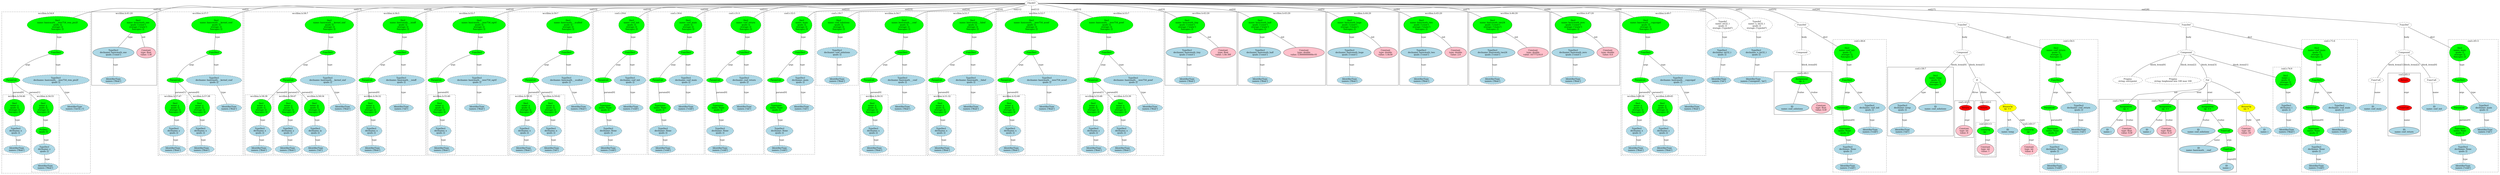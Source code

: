strict graph "" {
	graph [bb="0,0,14085,1190.6"];
	node [label="\N"];
	subgraph cluster82 {
		graph [bb="380,8,876,1113.6",
			label="wcclibm.h:54:9",
			lheight=0.21,
			lp="628,1102.1",
			lwidth=1.19,
			style=dashed
		];
		subgraph cluster85 {
			graph [bb="388,137.35,542,545.42",
				label="wcclibm.h:54:46",
				lheight=0.21,
				lp="465,533.92",
				lwidth=1.29,
				style=dashed
			];
			87	[fillcolor=lightblue,
				height=0.74639,
				label="IdentifierType
names: ['float']",
				pos="465,172.22",
				style="filled,dashed",
				width=1.9053];
			86	[fillcolor=lightblue,
				height=1.041,
				label="TypeDecl
declname: x
quals: []",
				pos="460,298.17",
				style="filled,dashed",
				width=1.6303];
			86 -- 87	[label=type,
				lp="475,235.19",
				pos="461.47,260.65 462.27,240.94 463.23,217.07 463.95,199.26"];
			85	[fillcolor=green,
				height=1.6303,
				label="Decl
name: x
quals: []
storage: []
funcspec: []",
				pos="454,455.73",
				style="filled,dashed",
				width=1.591];
			85 -- 86	[label=type,
				lp="470,371.54",
				pos="456.23,396.81 457.02,376.42 457.88,354.08 458.58,335.92"];
		}
		subgraph cluster88 {
			graph [bb="550,16,704,545.42",
				label="wcclibm.h:54:55",
				lheight=0.21,
				lp="627,533.92",
				lwidth=1.29,
				style=dashed
			];
			91	[fillcolor=lightblue,
				height=0.74639,
				label="IdentifierType
names: ['float']",
				pos="627,50.87",
				style="filled,dashed",
				width=1.9053];
			90	[fillcolor=lightblue,
				height=1.041,
				label="TypeDecl
declname: y
quals: []",
				pos="622,172.22",
				style="filled,dashed",
				width=1.6303];
			90 -- 91	[label=type,
				lp="638,103.24",
				pos="623.54,134.43 624.31,116.08 625.22,94.318 625.92,77.746"];
			89	[fillcolor=green,
				height=0.74639,
				label="PtrDecl
quals: []",
				pos="617,298.17",
				style="filled,dashed",
				width=1.2178];
			89 -- 90	[label=type,
				lp="632,235.19",
				pos="618.05,271.19 618.76,253.44 619.72,229.66 620.52,209.98"];
			88	[fillcolor=green,
				height=1.6303,
				label="Decl
name: y
quals: []
storage: []
funcspec: []",
				pos="616,455.73",
				style="filled,dashed",
				width=1.591];
			88 -- 89	[label=type,
				lp="629,371.54",
				pos="616.37,396.81 616.53,372.27 616.71,344.92 616.83,325.42"];
		}
		84	[fillcolor=green,
			height=0.5,
			label=ParamList,
			pos="438,645.11",
			style="filled,dashed",
			width=1.3179];
		84 -- 85	[label="params[0]",
			lp="474,560.92",
			pos="439.48,626.82 441.64,601.45 445.78,552.96 449.09,514.22"];
		84 -- 88	[label="params[1]",
			lp="565,560.92",
			pos="453.01,627.95 464.24,616.1 480.16,599.82 495,586.42 516.59,566.93 525.53,566.08 546,545.42 558.7,532.6 571.32,517.54 582.26,503.51"];
		83	[fillcolor=green,
			height=0.5,
			label=FuncDecl,
			pos="686,834.49",
			style="filled,dashed",
			width=1.2457];
		83 -- 84	[label=args,
			lp="534.5,750.3",
			pos="652.43,822.28 611.57,807.36 542.21,777.75 495,734.8 472.26,714.11 454.82,682.38 445.51,663.01"];
		92	[fillcolor=lightblue,
			height=1.041,
			label="TypeDecl
declname: basicmath___ieee754_rem_pio2f
quals: []",
			pos="686,645.11",
			style="filled,dashed",
			width=5.0676];
		83 -- 92	[label=type,
			lp="698,750.3",
			pos="686,816.2 686,786.03 686,723.15 686,682.88"];
		93	[fillcolor=lightblue,
			height=0.74639,
			label="IdentifierType
names: ['int32_t']",
			pos="790,455.73",
			style="filled,dashed",
			width=2.1802];
		92 -- 93	[label=type,
			lp="747,560.92",
			pos="706.3,607.54 726.75,570.69 757.79,514.77 775.76,482.39"];
		82	[fillcolor=green,
			height=1.6303,
			label="Decl
name: basicmath___ieee754_rem_pio2f
quals: []
storage: []
funcspec: []",
			pos="697,1023.9",
			style="filled,dashed",
			width=4.6355];
		82 -- 83	[label=type,
			lp="705,939.68",
			pos="693.61,965.12 691.34,926.41 688.5,878.05 687.01,852.75"];
	}
	subgraph cluster8 {
		graph [bb="8,610.24,372,1113.6",
			label="wcclibm.h:41:20",
			lheight=0.21,
			lp="190,1102.1",
			lwidth=1.29
		];
		10	[fillcolor=lightblue,
			height=0.74639,
			label="IdentifierType
names: ['float']",
			pos="128,645.11",
			style="filled,dashed",
			width=1.9053];
		9	[fillcolor=lightblue,
			height=1.041,
			label="TypeDecl
declname: basicmath_one
quals: ['const']",
			pos="128,834.49",
			style=filled,
			width=3.1034];
		9 -- 10	[label=type,
			lp="140,750.3",
			pos="128,796.92 128,760.17 128,704.47 128,672.05"];
		8	[fillcolor=green,
			height=1.6303,
			label="Decl
name: basicmath_one
quals: ['const']
storage: ['static']
funcspec: []",
			pos="268,1023.9",
			style=filled,
			width=2.6713];
		8 -- 9	[label=type,
			lp="223,939.68",
			pos="228.63,970.17 204.93,938.46 175.4,898.93 154.48,870.93"];
		11	[fillcolor=pink,
			height=1.041,
			label="Constant
type: float
value: 1.0f",
			pos="311,834.49",
			style=filled,
			width=1.4731];
		8 -- 11	[label=init,
			lp="298.5,939.68",
			pos="281.14,965.63 288.15,935.06 296.57,898.37 302.68,871.74"];
	}
	subgraph cluster110 {
		graph [bb="1732,129.35,2210,1113.6",
			label="wcclibm.h:57:7",
			lheight=0.21,
			lp="1971,1102.1",
			lwidth=1.19,
			style=dashed
		];
		subgraph cluster116 {
			graph [bb="1902,137.35,2056,545.42",
				label="wcclibm.h:57:47",
				lheight=0.21,
				lp="1979,533.92",
				lwidth=1.29,
				style=dashed
			];
			118	[fillcolor=lightblue,
				height=0.74639,
				label="IdentifierType
names: ['float']",
				pos="1979,172.22",
				style="filled,dashed",
				width=1.9053];
			117	[fillcolor=lightblue,
				height=1.041,
				label="TypeDecl
declname: y
quals: []",
				pos="1974,298.17",
				style="filled,dashed",
				width=1.6303];
			117 -- 118	[label=type,
				lp="1989,235.19",
				pos="1975.5,260.65 1976.3,240.94 1977.2,217.07 1977.9,199.26"];
			116	[fillcolor=green,
				height=1.6303,
				label="Decl
name: y
quals: []
storage: []
funcspec: []",
				pos="1968,455.73",
				style="filled,dashed",
				width=1.591];
			116 -- 117	[label=type,
				lp="1984,371.54",
				pos="1970.2,396.81 1971,376.42 1971.9,354.08 1972.6,335.92"];
		}
		subgraph cluster113 {
			graph [bb="1740,137.35,1894,545.42",
				label="wcclibm.h:57:38",
				lheight=0.21,
				lp="1817,533.92",
				lwidth=1.29,
				style=dashed
			];
			115	[fillcolor=lightblue,
				height=0.74639,
				label="IdentifierType
names: ['float']",
				pos="1817,172.22",
				style="filled,dashed",
				width=1.9053];
			114	[fillcolor=lightblue,
				height=1.041,
				label="TypeDecl
declname: x
quals: []",
				pos="1821,298.17",
				style="filled,dashed",
				width=1.6303];
			114 -- 115	[label=type,
				lp="1832,235.19",
				pos="1819.8,260.65 1819.2,240.94 1818.4,217.07 1817.8,199.26"];
			113	[fillcolor=green,
				height=1.6303,
				label="Decl
name: x
quals: []
storage: []
funcspec: []",
				pos="1828,455.73",
				style="filled,dashed",
				width=1.591];
			113 -- 114	[label=type,
				lp="1837,371.54",
				pos="1825.4,396.81 1824.5,376.42 1823.5,354.08 1822.7,335.92"];
		}
		112	[fillcolor=green,
			height=0.5,
			label=ParamList,
			pos="1833,645.11",
			style="filled,dashed",
			width=1.3179];
		112 -- 113	[label="params[0]",
			lp="1859,560.92",
			pos="1832.5,626.82 1831.9,601.54 1830.6,553.31 1829.5,514.64"];
		112 -- 116	[label="params[1]",
			lp="1930,560.92",
			pos="1845.9,627.75 1857.8,612.54 1875.9,589.17 1891,568.42 1906.1,547.66 1922.3,524.33 1935.9,504.38"];
		111	[fillcolor=green,
			height=0.5,
			label=FuncDecl,
			pos="2050,834.49",
			style="filled,dashed",
			width=1.2457];
		111 -- 112	[label=args,
			lp="1924.5,750.3",
			pos="2020.8,820.67 1986.3,804.44 1928.6,773.83 1889,734.8 1867.4,713.44 1850.1,682.21 1840.8,663.07"];
		119	[fillcolor=lightblue,
			height=1.041,
			label="TypeDecl
declname: basicmath___kernel_cosf
quals: []",
			pos="2050,645.11",
			style="filled,dashed",
			width=4.223];
		111 -- 119	[label=type,
			lp="2062,750.3",
			pos="2050,816.2 2050,786.03 2050,723.15 2050,682.88"];
		120	[fillcolor=lightblue,
			height=0.74639,
			label="IdentifierType
names: ['float']",
			pos="2133,455.73",
			style="filled,dashed",
			width=1.9053];
		119 -- 120	[label=type,
			lp="2102,560.92",
			pos="2066.2,607.54 2082.5,570.69 2107.3,514.77 2121.6,482.39"];
		110	[fillcolor=green,
			height=1.6303,
			label="Decl
name: basicmath___kernel_cosf
quals: []
storage: []
funcspec: []",
			pos="2058,1023.9",
			style="filled,dashed",
			width=3.7909];
		110 -- 111	[label=type,
			lp="2067,939.68",
			pos="2055.5,965.12 2053.9,926.41 2051.8,878.05 2050.7,852.75"];
	}
	subgraph cluster121 {
		graph [bb="2218,129.35,2852,1113.6",
			label="wcclibm.h:58:7",
			lheight=0.21,
			lp="2535,1102.1",
			lwidth=1.19,
			style=dashed
		];
		subgraph cluster124 {
			graph [bb="2226,137.35,2380,545.42",
				label="wcclibm.h:58:38",
				lheight=0.21,
				lp="2303,533.92",
				lwidth=1.29,
				style=dashed
			];
			126	[fillcolor=lightblue,
				height=0.74639,
				label="IdentifierType
names: ['float']",
				pos="2303,172.22",
				style="filled,dashed",
				width=1.9053];
			125	[fillcolor=lightblue,
				height=1.041,
				label="TypeDecl
declname: x
quals: []",
				pos="2307,298.17",
				style="filled,dashed",
				width=1.6303];
			125 -- 126	[label=type,
				lp="2318,235.19",
				pos="2305.8,260.65 2305.2,240.94 2304.4,217.07 2303.8,199.26"];
			124	[fillcolor=green,
				height=1.6303,
				label="Decl
name: x
quals: []
storage: []
funcspec: []",
				pos="2314,455.73",
				style="filled,dashed",
				width=1.591];
			124 -- 125	[label=type,
				lp="2323,371.54",
				pos="2311.4,396.81 2310.5,376.42 2309.5,354.08 2308.7,335.92"];
		}
		subgraph cluster127 {
			graph [bb="2388,137.35,2542,545.42",
				label="wcclibm.h:58:47",
				lheight=0.21,
				lp="2465,533.92",
				lwidth=1.29,
				style=dashed
			];
			129	[fillcolor=lightblue,
				height=0.74639,
				label="IdentifierType
names: ['float']",
				pos="2465,172.22",
				style="filled,dashed",
				width=1.9053];
			128	[fillcolor=lightblue,
				height=1.041,
				label="TypeDecl
declname: y
quals: []",
				pos="2467,298.17",
				style="filled,dashed",
				width=1.6303];
			128 -- 129	[label=type,
				lp="2479,235.19",
				pos="2466.4,260.65 2466.1,240.94 2465.7,217.07 2465.4,199.26"];
			127	[fillcolor=green,
				height=1.6303,
				label="Decl
name: y
quals: []
storage: []
funcspec: []",
				pos="2470,455.73",
				style="filled,dashed",
				width=1.591];
			127 -- 128	[label=type,
				lp="2481,371.54",
				pos="2468.9,396.81 2468.5,376.42 2468.1,354.08 2467.7,335.92"];
		}
		subgraph cluster130 {
			graph [bb="2550,137.35,2698,545.42",
				label="wcclibm.h:58:54",
				lheight=0.21,
				lp="2624,533.92",
				lwidth=1.29,
				style=dashed
			];
			132	[fillcolor=lightblue,
				height=0.74639,
				label="IdentifierType
names: ['int']",
				pos="2624,172.22",
				style="filled,dashed",
				width=1.8463];
			131	[fillcolor=lightblue,
				height=1.041,
				label="TypeDecl
declname: iy
quals: []",
				pos="2622,298.17",
				style="filled,dashed",
				width=1.7088];
			131 -- 132	[label=type,
				lp="2636,235.19",
				pos="2622.6,260.65 2622.9,240.94 2623.3,217.07 2623.6,199.26"];
			130	[fillcolor=green,
				height=1.6303,
				label="Decl
name: iy
quals: []
storage: []
funcspec: []",
				pos="2617,455.73",
				style="filled,dashed",
				width=1.591];
			130 -- 131	[label=type,
				lp="2632,371.54",
				pos="2618.9,396.81 2619.5,376.42 2620.2,354.08 2620.8,335.92"];
		}
		123	[fillcolor=green,
			height=0.5,
			label=ParamList,
			pos="2471,645.11",
			style="filled,dashed",
			width=1.3179];
		123 -- 124	[label="params[0]",
			lp="2431,560.92",
			pos="2456.3,627.93 2438.7,608.57 2408.7,575.06 2384,545.42 2372.4,531.56 2360.1,516.21 2349.1,502.23"];
		123 -- 127	[label="params[1]",
			lp="2499,560.92",
			pos="2470.9,626.82 2470.8,601.54 2470.5,553.31 2470.3,514.64"];
		123 -- 130	[label="params[2]",
			lp="2569,560.92",
			pos="2484.2,627.63 2496.4,612.33 2515,588.9 2531,568.42 2547.9,546.82 2566.4,522.74 2582,502.49"];
		122	[fillcolor=green,
			height=0.5,
			label=FuncDecl,
			pos="2693,834.49",
			style="filled,dashed",
			width=1.2457];
		122 -- 123	[label=args,
			lp="2568.5,750.3",
			pos="2664.6,820.46 2630.7,803.91 2573.3,772.89 2533,734.8 2510.2,713.26 2490.8,682.08 2480,663"];
		133	[fillcolor=lightblue,
			height=1.041,
			label="TypeDecl
declname: basicmath___kernel_sinf
quals: []",
			pos="2693,645.11",
			style="filled,dashed",
			width=4.1837];
		122 -- 133	[label=type,
			lp="2705,750.3",
			pos="2693,816.2 2693,786.03 2693,723.15 2693,682.88"];
		134	[fillcolor=lightblue,
			height=0.74639,
			label="IdentifierType
names: ['float']",
			pos="2775,455.73",
			style="filled,dashed",
			width=1.9053];
		133 -- 134	[label=type,
			lp="2744,560.92",
			pos="2709,607.54 2725.1,570.69 2749.6,514.77 2763.8,482.39"];
		121	[fillcolor=green,
			height=1.6303,
			label="Decl
name: basicmath___kernel_sinf
quals: []
storage: []
funcspec: []",
			pos="2701,1023.9",
			style="filled,dashed",
			width=3.7516];
		121 -- 122	[label=type,
			lp="2710,939.68",
			pos="2698.5,965.12 2696.9,926.41 2694.8,878.05 2693.7,852.75"];
	}
	subgraph cluster102 {
		graph [bb="1340,129.35,1724,1113.6",
			label="wcclibm.h:56:5",
			lheight=0.21,
			lp="1532,1102.1",
			lwidth=1.19,
			style=dashed
		];
		subgraph cluster105 {
			graph [bb="1348,137.35,1502,545.42",
				label="wcclibm.h:56:32",
				lheight=0.21,
				lp="1425,533.92",
				lwidth=1.29,
				style=dashed
			];
			107	[fillcolor=lightblue,
				height=0.74639,
				label="IdentifierType
names: ['float']",
				pos="1425,172.22",
				style="filled,dashed",
				width=1.9053];
			106	[fillcolor=lightblue,
				height=1.041,
				label="TypeDecl
declname: x
quals: []",
				pos="1421,298.17",
				style="filled,dashed",
				width=1.6303];
			106 -- 107	[label=type,
				lp="1436,235.19",
				pos="1422.2,260.65 1422.8,240.94 1423.6,217.07 1424.2,199.26"];
			105	[fillcolor=green,
				height=1.6303,
				label="Decl
name: x
quals: []
storage: []
funcspec: []",
				pos="1414,455.73",
				style="filled,dashed",
				width=1.591];
			105 -- 106	[label=type,
				lp="1430,371.54",
				pos="1416.6,396.81 1417.5,376.42 1418.5,354.08 1419.3,335.92"];
		}
		104	[fillcolor=green,
			height=0.5,
			label=ParamList,
			pos="1395,645.11",
			style="filled,dashed",
			width=1.3179];
		104 -- 105	[label="params[0]",
			lp="1432,560.92",
			pos="1396.8,626.82 1399.3,601.45 1404.2,552.96 1408.2,514.22"];
		103	[fillcolor=green,
			height=0.5,
			label=FuncDecl,
			pos="1588,834.49",
			style="filled,dashed",
			width=1.2457];
		103 -- 104	[label=args,
			lp="1486.5,750.3",
			pos="1562.8,819.39 1533.5,802.15 1484.8,770.78 1451,734.8 1430.3,712.78 1412.9,682.03 1403.2,663.12"];
		108	[fillcolor=lightblue,
			height=1.041,
			label="TypeDecl
declname: basicmath___isinff
quals: []",
			pos="1588,645.11",
			style="filled,dashed",
			width=3.5552];
		103 -- 108	[label=type,
			lp="1600,750.3",
			pos="1588,816.2 1588,786.03 1588,723.15 1588,682.88"];
		109	[fillcolor=lightblue,
			height=0.74639,
			label="IdentifierType
names: ['int']",
			pos="1588,455.73",
			style="filled,dashed",
			width=1.8463];
		108 -- 109	[label=type,
			lp="1600,560.92",
			pos="1588,607.54 1588,570.79 1588,515.09 1588,482.67"];
		102	[fillcolor=green,
			height=1.6303,
			label="Decl
name: basicmath___isinff
quals: []
storage: []
funcspec: []",
			pos="1596,1023.9",
			style="filled,dashed",
			width=3.1034];
		102 -- 103	[label=type,
			lp="1605,939.68",
			pos="1593.5,965.12 1591.9,926.41 1589.8,878.05 1588.7,852.75"];
	}
	subgraph cluster94 {
		graph [bb="884,129.35,1332,1113.6",
			label="wcclibm.h:55:7",
			lheight=0.21,
			lp="1108,1102.1",
			lwidth=1.19,
			style=dashed
		];
		subgraph cluster97 {
			graph [bb="892,137.35,1046,545.42",
				label="wcclibm.h:55:40",
				lheight=0.21,
				lp="969,533.92",
				lwidth=1.29,
				style=dashed
			];
			99	[fillcolor=lightblue,
				height=0.74639,
				label="IdentifierType
names: ['float']",
				pos="969,172.22",
				style="filled,dashed",
				width=1.9053];
			98	[fillcolor=lightblue,
				height=1.041,
				label="TypeDecl
declname: x
quals: []",
				pos="964,298.17",
				style="filled,dashed",
				width=1.6303];
			98 -- 99	[label=type,
				lp="979,235.19",
				pos="965.47,260.65 966.27,240.94 967.23,217.07 967.95,199.26"];
			97	[fillcolor=green,
				height=1.6303,
				label="Decl
name: x
quals: []
storage: []
funcspec: []",
				pos="958,455.73",
				style="filled,dashed",
				width=1.591];
			97 -- 98	[label=type,
				lp="974,371.54",
				pos="960.23,396.81 961.02,376.42 961.88,354.08 962.58,335.92"];
		}
		96	[fillcolor=green,
			height=0.5,
			label=ParamList,
			pos="939,645.11",
			style="filled,dashed",
			width=1.3179];
		96 -- 97	[label="params[0]",
			lp="976,560.92",
			pos="940.75,626.82 943.33,601.45 948.24,552.96 952.17,514.22"];
		95	[fillcolor=green,
			height=0.5,
			label=FuncDecl,
			pos="1164,834.49",
			style="filled,dashed",
			width=1.2457];
		95 -- 96	[label=args,
			lp="1031.5,750.3",
			pos="1133.7,821.15 1097.4,805.28 1036.5,774.93 995,734.8 973.13,713.67 955.96,682.37 946.67,663.15"];
		100	[fillcolor=lightblue,
			height=1.041,
			label="TypeDecl
declname: basicmath___ieee754_sqrtf
quals: []",
			pos="1164,645.11",
			style="filled,dashed",
			width=4.4391];
		95 -- 100	[label=type,
			lp="1176,750.3",
			pos="1164,816.2 1164,786.03 1164,723.15 1164,682.88"];
		101	[fillcolor=lightblue,
			height=0.74639,
			label="IdentifierType
names: ['float']",
			pos="1164,455.73",
			style="filled,dashed",
			width=1.9053];
		100 -- 101	[label=type,
			lp="1176,560.92",
			pos="1164,607.54 1164,570.79 1164,515.09 1164,482.67"];
		94	[fillcolor=green,
			height=1.6303,
			label="Decl
name: basicmath___ieee754_sqrtf
quals: []
storage: []
funcspec: []",
			pos="1172,1023.9",
			style="filled,dashed",
			width=3.9873];
		94 -- 95	[label=type,
			lp="1181,939.68",
			pos="1169.5,965.12 1167.9,926.41 1165.8,878.05 1164.7,852.75"];
	}
	subgraph cluster135 {
		graph [bb="2860,129.35,3332,1113.6",
			label="wcclibm.h:59:7",
			lheight=0.21,
			lp="3096,1102.1",
			lwidth=1.19,
			style=dashed
		];
		subgraph cluster138 {
			graph [bb="2868,137.35,3022,545.42",
				label="wcclibm.h:59:35",
				lheight=0.21,
				lp="2945,533.92",
				lwidth=1.29,
				style=dashed
			];
			140	[fillcolor=lightblue,
				height=0.74639,
				label="IdentifierType
names: ['float']",
				pos="2945,172.22",
				style="filled,dashed",
				width=1.9053];
			139	[fillcolor=lightblue,
				height=1.041,
				label="TypeDecl
declname: x
quals: []",
				pos="2949,298.17",
				style="filled,dashed",
				width=1.6303];
			139 -- 140	[label=type,
				lp="2960,235.19",
				pos="2947.8,260.65 2947.2,240.94 2946.4,217.07 2945.8,199.26"];
			138	[fillcolor=green,
				height=1.6303,
				label="Decl
name: x
quals: []
storage: []
funcspec: []",
				pos="2956,455.73",
				style="filled,dashed",
				width=1.591];
			138 -- 139	[label=type,
				lp="2965,371.54",
				pos="2953.4,396.81 2952.5,376.42 2951.5,354.08 2950.7,335.92"];
		}
		subgraph cluster141 {
			graph [bb="3030,137.35,3178,545.42",
				label="wcclibm.h:59:42",
				lheight=0.21,
				lp="3104,533.92",
				lwidth=1.29,
				style=dashed
			];
			143	[fillcolor=lightblue,
				height=0.74639,
				label="IdentifierType
names: ['int']",
				pos="3104,172.22",
				style="filled,dashed",
				width=1.8463];
			142	[fillcolor=lightblue,
				height=1.041,
				label="TypeDecl
declname: n
quals: []",
				pos="3100,298.17",
				style="filled,dashed",
				width=1.6303];
			142 -- 143	[label=type,
				lp="3115,235.19",
				pos="3101.2,260.65 3101.8,240.94 3102.6,217.07 3103.2,199.26"];
			141	[fillcolor=green,
				height=1.6303,
				label="Decl
name: n
quals: []
storage: []
funcspec: []",
				pos="3096,455.73",
				style="filled,dashed",
				width=1.591];
			141 -- 142	[label=type,
				lp="3111,371.54",
				pos="3097.5,396.81 3098,376.42 3098.6,354.08 3099.1,335.92"];
		}
		137	[fillcolor=green,
			height=0.5,
			label=ParamList,
			pos="2988,645.11",
			style="filled,dashed",
			width=1.3179];
		137 -- 138	[label="params[0]",
			lp="3003,560.92",
			pos="2985,626.82 2980.7,601.36 2972.4,552.61 2965.7,513.81"];
		137 -- 141	[label="params[1]",
			lp="3070,560.92",
			pos="2998.7,627.44 3008.4,612.21 3023,589 3035,568.42 3046.5,548.76 3058.6,526.84 3069,507.66"];
		136	[fillcolor=green,
			height=0.5,
			label=FuncDecl,
			pos="3189,834.49",
			style="filled,dashed",
			width=1.2457];
		136 -- 137	[label=args,
			lp="3081.5,750.3",
			pos="3162.8,819.78 3132,802.79 3080.7,771.55 3045,734.8 3023.7,712.87 3005.9,681.81 2996.2,662.86"];
		144	[fillcolor=lightblue,
			height=1.041,
			label="TypeDecl
declname: basicmath___scalbnf
quals: []",
			pos="3189,645.11",
			style="filled,dashed",
			width=3.7516];
		136 -- 144	[label=type,
			lp="3201,750.3",
			pos="3189,816.2 3189,786.03 3189,723.15 3189,682.88"];
		145	[fillcolor=lightblue,
			height=0.74639,
			label="IdentifierType
names: ['float']",
			pos="3255,455.73",
			style="filled,dashed",
			width=1.9053];
		144 -- 145	[label=type,
			lp="3233,560.92",
			pos="3201.9,607.54 3214.9,570.69 3234.6,514.77 3246,482.39"];
		135	[fillcolor=green,
			height=1.6303,
			label="Decl
name: basicmath___scalbnf
quals: []
storage: []
funcspec: []",
			pos="3197,1023.9",
			style="filled,dashed",
			width=3.3195];
		135 -- 136	[label=type,
			lp="3206,939.68",
			pos="3194.5,965.12 3192.9,926.41 3190.8,878.05 3189.7,852.75"];
	}
	subgraph cluster146 {
		graph [bb="3340,137.35,3644,1113.6",
			label="cosf.c:29:6",
			lheight=0.21,
			lp="3492,1102.1",
			lwidth=0.85,
			style=dashed
		];
		151	[fillcolor=lightblue,
			height=0.74639,
			label="IdentifierType
names: ['void']",
			pos="3423,172.22",
			style="filled,dashed",
			width=1.9053];
		150	[fillcolor=lightblue,
			height=1.041,
			label="TypeDecl
declname: None
quals: []",
			pos="3423,298.17",
			style="filled,dashed",
			width=2.082];
		150 -- 151	[label=type,
			lp="3435,235.19",
			pos="3423,260.65 3423,240.94 3423,217.07 3423,199.26"];
		149	[fillcolor=green,
			height=1.041,
			label="Typename
name: None
quals: []",
			pos="3407,455.73",
			style="filled,dashed",
			width=1.6303];
		149 -- 150	[label=type,
			lp="3428,371.54",
			pos="3410.8,418.26 3413.3,393.38 3416.7,360.57 3419.2,335.68"];
		148	[fillcolor=green,
			height=0.5,
			label=ParamList,
			pos="3395,645.11",
			style="filled,dashed",
			width=1.3179];
		148 -- 149	[label="params[0]",
			lp="3429,560.92",
			pos="3396.1,626.82 3398,596.65 3402.1,533.77 3404.6,493.5"];
		147	[fillcolor=green,
			height=0.5,
			label=FuncDecl,
			pos="3548,834.49",
			style="filled,dashed",
			width=1.2457];
		147 -- 148	[label=args,
			lp="3480.5,750.3",
			pos="3530.4,817.74 3510,799.05 3476.1,766.44 3451,734.8 3432.3,711.25 3414.5,681.21 3404.1,662.83"];
		152	[fillcolor=lightblue,
			height=1.041,
			label="TypeDecl
declname: cosf_init
quals: []",
			pos="3548,645.11",
			style="filled,dashed",
			width=2.4356];
		147 -- 152	[label=type,
			lp="3560,750.3",
			pos="3548,816.2 3548,786.03 3548,723.15 3548,682.88"];
		153	[fillcolor=lightblue,
			height=0.74639,
			label="IdentifierType
names: ['void']",
			pos="3552,455.73",
			style="filled,dashed",
			width=1.9053];
		152 -- 153	[label=type,
			lp="3562,560.92",
			pos="3548.8,607.54 3549.6,570.79 3550.8,515.09 3551.4,482.67"];
		146	[fillcolor=green,
			height=1.6303,
			label="Decl
name: cosf_init
quals: []
storage: []
funcspec: []",
			pos="3557,1023.9",
			style="filled,dashed",
			width=1.9838];
		146 -- 147	[label=type,
			lp="3566,939.68",
			pos="3554.2,965.12 3552.4,926.41 3550,878.05 3548.8,852.75"];
	}
	subgraph cluster154 {
		graph [bb="3652,137.35,3970,1113.6",
			label="cosf.c:30:6",
			lheight=0.21,
			lp="3811,1102.1",
			lwidth=0.85,
			style=dashed
		];
		159	[fillcolor=lightblue,
			height=0.74639,
			label="IdentifierType
names: ['void']",
			pos="3735,172.22",
			style="filled,dashed",
			width=1.9053];
		158	[fillcolor=lightblue,
			height=1.041,
			label="TypeDecl
declname: None
quals: []",
			pos="3735,298.17",
			style="filled,dashed",
			width=2.082];
		158 -- 159	[label=type,
			lp="3747,235.19",
			pos="3735,260.65 3735,240.94 3735,217.07 3735,199.26"];
		157	[fillcolor=green,
			height=1.041,
			label="Typename
name: None
quals: []",
			pos="3721,455.73",
			style="filled,dashed",
			width=1.6303];
		157 -- 158	[label=type,
			lp="3741,371.54",
			pos="3724.3,418.26 3726.5,393.38 3729.5,360.57 3731.7,335.68"];
		156	[fillcolor=green,
			height=0.5,
			label=ParamList,
			pos="3707,645.11",
			style="filled,dashed",
			width=1.3179];
		156 -- 157	[label="params[0]",
			lp="3742,560.92",
			pos="3708.3,626.82 3710.5,596.65 3715.2,533.77 3718.3,493.5"];
		155	[fillcolor=green,
			height=0.5,
			label=FuncDecl,
			pos="3867,834.49",
			style="filled,dashed",
			width=1.2457];
		155 -- 156	[label=args,
			lp="3793.5,750.3",
			pos="3848,817.98 3826,799.52 3789.5,767.12 3763,734.8 3743.9,711.58 3726.2,681.45 3716,662.96"];
		160	[fillcolor=lightblue,
			height=1.041,
			label="TypeDecl
declname: cosf_main
quals: []",
			pos="3867,645.11",
			style="filled,dashed",
			width=2.632];
		155 -- 160	[label=type,
			lp="3879,750.3",
			pos="3867,816.2 3867,786.03 3867,723.15 3867,682.88"];
		161	[fillcolor=lightblue,
			height=0.74639,
			label="IdentifierType
names: ['void']",
			pos="3867,455.73",
			style="filled,dashed",
			width=1.9053];
		160 -- 161	[label=type,
			lp="3879,560.92",
			pos="3867,607.54 3867,570.79 3867,515.09 3867,482.67"];
		154	[fillcolor=green,
			height=1.6303,
			label="Decl
name: cosf_main
quals: []
storage: []
funcspec: []",
			pos="3876,1023.9",
			style="filled,dashed",
			width=2.1802];
		154 -- 155	[label=type,
			lp="3885,939.68",
			pos="3873.2,965.12 3871.4,926.41 3869,878.05 3867.8,852.75"];
	}
	subgraph cluster162 {
		graph [bb="3978,137.35,4302,1113.6",
			label="cosf.c:31:5",
			lheight=0.21,
			lp="4140,1102.1",
			lwidth=0.85,
			style=dashed
		];
		167	[fillcolor=lightblue,
			height=0.74639,
			label="IdentifierType
names: ['void']",
			pos="4061,172.22",
			style="filled,dashed",
			width=1.9053];
		166	[fillcolor=lightblue,
			height=1.041,
			label="TypeDecl
declname: None
quals: []",
			pos="4061,298.17",
			style="filled,dashed",
			width=2.082];
		166 -- 167	[label=type,
			lp="4073,235.19",
			pos="4061,260.65 4061,240.94 4061,217.07 4061,199.26"];
		165	[fillcolor=green,
			height=1.041,
			label="Typename
name: None
quals: []",
			pos="4049,455.73",
			style="filled,dashed",
			width=1.6303];
		165 -- 166	[label=type,
			lp="4068,371.54",
			pos="4051.8,418.26 4053.7,393.38 4056.3,360.57 4058.2,335.68"];
		164	[fillcolor=green,
			height=0.5,
			label=ParamList,
			pos="4033,645.11",
			style="filled,dashed",
			width=1.3179];
		164 -- 165	[label="params[0]",
			lp="4069,560.92",
			pos="4034.5,626.82 4037.1,596.65 4042.4,533.77 4045.9,493.5"];
		163	[fillcolor=green,
			height=0.5,
			label=FuncDecl,
			pos="4196,834.49",
			style="filled,dashed",
			width=1.2457];
		163 -- 164	[label=args,
			lp="4119.5,750.3",
			pos="4176.4,818.09 4153.8,799.73 4116.2,767.42 4089,734.8 4069.8,711.71 4052.1,681.54 4041.9,663.01"];
		168	[fillcolor=lightblue,
			height=1.041,
			label="TypeDecl
declname: cosf_return
quals: []",
			pos="4196,645.11",
			style="filled,dashed",
			width=2.7106];
		163 -- 168	[label=type,
			lp="4208,750.3",
			pos="4196,816.2 4196,786.03 4196,723.15 4196,682.88"];
		169	[fillcolor=lightblue,
			height=0.74639,
			label="IdentifierType
names: ['int']",
			pos="4196,455.73",
			style="filled,dashed",
			width=1.8463];
		168 -- 169	[label=type,
			lp="4208,560.92",
			pos="4196,607.54 4196,570.79 4196,515.09 4196,482.67"];
		162	[fillcolor=green,
			height=1.6303,
			label="Decl
name: cosf_return
quals: []
storage: []
funcspec: []",
			pos="4204,1023.9",
			style="filled,dashed",
			width=2.2785];
		162 -- 163	[label=type,
			lp="4213,939.68",
			pos="4201.5,965.12 4199.9,926.41 4197.8,878.05 4196.7,852.75"];
	}
	subgraph cluster170 {
		graph [bb="4310,137.35,4594,1113.6",
			label="cosf.c:32:5",
			lheight=0.21,
			lp="4452,1102.1",
			lwidth=0.85,
			style=dashed
		];
		175	[fillcolor=lightblue,
			height=0.74639,
			label="IdentifierType
names: ['void']",
			pos="4393,172.22",
			style="filled,dashed",
			width=1.9053];
		174	[fillcolor=lightblue,
			height=1.041,
			label="TypeDecl
declname: None
quals: []",
			pos="4393,298.17",
			style="filled,dashed",
			width=2.082];
		174 -- 175	[label=type,
			lp="4405,235.19",
			pos="4393,260.65 4393,240.94 4393,217.07 4393,199.26"];
		173	[fillcolor=green,
			height=1.041,
			label="Typename
name: None
quals: []",
			pos="4377,455.73",
			style="filled,dashed",
			width=1.6303];
		173 -- 174	[label=type,
			lp="4398,371.54",
			pos="4380.8,418.26 4383.3,393.38 4386.7,360.57 4389.2,335.68"];
		172	[fillcolor=green,
			height=0.5,
			label=ParamList,
			pos="4373,645.11",
			style="filled,dashed",
			width=1.3179];
		172 -- 173	[label="params[0]",
			lp="4403,560.92",
			pos="4373.4,626.82 4374,596.65 4375.4,533.77 4376.2,493.5"];
		171	[fillcolor=green,
			height=0.5,
			label=FuncDecl,
			pos="4512,834.49",
			style="filled,dashed",
			width=1.2457];
		171 -- 172	[label=args,
			lp="4458.5,750.3",
			pos="4497.2,817.29 4480,798.18 4451.2,765.16 4429,734.8 4411.4,710.69 4393.4,681.07 4382.7,662.9"];
		176	[fillcolor=lightblue,
			height=1.041,
			label="TypeDecl
declname: main
quals: []",
			pos="4512,645.11",
			style="filled,dashed",
			width=2.0428];
		171 -- 176	[label=type,
			lp="4524,750.3",
			pos="4512,816.2 4512,786.03 4512,723.15 4512,682.88"];
		177	[fillcolor=lightblue,
			height=0.74639,
			label="IdentifierType
names: ['int']",
			pos="4520,455.73",
			style="filled,dashed",
			width=1.8463];
		176 -- 177	[label=type,
			lp="4528,560.92",
			pos="4513.6,607.54 4515.1,570.79 4517.5,515.09 4518.9,482.67"];
		170	[fillcolor=green,
			height=1.6303,
			label="Decl
name: main
quals: []
storage: []
funcspec: []",
			pos="4520,1023.9",
			style="filled,dashed",
			width=1.6106];
		170 -- 171	[label=type,
			lp="4529,939.68",
			pos="4517.5,965.12 4515.9,926.41 4513.8,878.05 4512.7,852.75"];
	}
	subgraph cluster178 {
		graph [bb="4602,610.24,4838,1113.6",
			label="cosf.c:39:7",
			lheight=0.21,
			lp="4720,1102.1",
			lwidth=0.85,
			style=dashed
		];
		180	[fillcolor=lightblue,
			height=0.74639,
			label="IdentifierType
names: ['float']",
			pos="4720,645.11",
			style="filled,dashed",
			width=1.9053];
		179	[fillcolor=lightblue,
			height=1.041,
			label="TypeDecl
declname: cosf_solutions
quals: []",
			pos="4720,834.49",
			style="filled,dashed",
			width=3.0445];
		179 -- 180	[label=type,
			lp="4732,750.3",
			pos="4720,796.92 4720,760.17 4720,704.47 4720,672.05"];
		178	[fillcolor=green,
			height=1.6303,
			label="Decl
name: cosf_solutions
quals: []
storage: []
funcspec: []",
			pos="4729,1023.9",
			style="filled,dashed",
			width=2.5927];
		178 -- 179	[label=type,
			lp="4738,939.68",
			pos="4726.2,965.12 4724.8,934.8 4723,898.55 4721.8,872.11"];
	}
	subgraph cluster182 {
		graph [bb="10283,16,10587,924.18",
			label="cosf.c:46:6",
			lheight=0.21,
			lp="10435,912.68",
			lwidth=0.85,
			style=dashed
		];
		187	[fillcolor=lightblue,
			height=0.74639,
			label="IdentifierType
names: ['void']",
			pos="10366,50.87",
			style="filled,dashed",
			width=1.9053];
		186	[fillcolor=lightblue,
			height=1.041,
			label="TypeDecl
declname: None
quals: []",
			pos="10366,172.22",
			style="filled,dashed",
			width=2.082];
		186 -- 187	[label=type,
			lp="10378,103.24",
			pos="10366,134.43 10366,116.08 10366,94.318 10366,77.746"];
		185	[fillcolor=green,
			height=1.041,
			label="Typename
name: None
quals: []",
			pos="10350,298.17",
			style="filled,dashed",
			width=1.6303];
		185 -- 186	[label=type,
			lp="10371,235.19",
			pos="10355,260.65 10357,244.65 10359,225.92 10361,209.9"];
		184	[fillcolor=green,
			height=0.5,
			label=ParamList,
			pos="10338,455.73",
			style="filled,dashed",
			width=1.3179];
		184 -- 185	[label="params[0]",
			lp="10373,371.54",
			pos="10339,437.49 10341,413.04 10345,367.73 10347,335.63"];
		183	[fillcolor=green,
			height=0.5,
			label=FuncDecl,
			pos="10362,645.11",
			style="filled,dashed",
			width=1.2457];
		183 -- 184	[label=args,
			lp="10364,560.92",
			pos="10360,626.82 10355,591.12 10345,509.64 10340,473.98"];
		188	[fillcolor=lightblue,
			height=1.041,
			label="TypeDecl
declname: cosf_init
quals: []",
			pos="10491,455.73",
			style="filled,dashed",
			width=2.4356];
		183 -- 188	[label=type,
			lp="10435,560.92",
			pos="10373,627.48 10394,597.21 10439,532.49 10467,492"];
		189	[fillcolor=lightblue,
			height=0.74639,
			label="IdentifierType
names: ['void']",
			pos="10495,298.17",
			style="filled,dashed",
			width=1.9053];
		188 -- 189	[label=type,
			lp="10506,371.54",
			pos="10492,417.86 10493,389.29 10494,350.43 10494,325.07"];
		182	[fillcolor=green,
			height=1.6303,
			label="Decl
name: cosf_init
quals: []
storage: []
funcspec: []",
			pos="10362,834.49",
			style="filled,dashed",
			width=1.9838];
		182 -- 183	[label=type,
			lp="10374,750.3",
			pos="10362,775.74 10362,737.03 10362,688.67 10362,663.37"];
	}
	subgraph cluster191 {
		graph [bb="9949,410.25,10275,702.98",
			label="cosf.c:48:3",
			lheight=0.21,
			lp="10112,691.48",
			lwidth=0.85
		];
		192	[fillcolor=lightblue,
			height=0.74639,
			label="ID
name: cosf_solutions",
			pos="10050,455.73",
			style=filled,
			width=2.5927];
		191	[fillcolor=green,
			height=0.74639,
			label="Assignment
op: =",
			pos="10105,645.11",
			style=filled,
			width=1.6106];
		191 -- 192	[label=lvalue,
			lp="10100,560.92",
			pos="10097,618.45 10087,582.77 10068,518.52 10058,482.68"];
		193	[fillcolor=pink,
			height=1.041,
			label="Constant
type: float
value: 0.0f",
			pos="10214,455.73",
			style=filled,
			width=1.4731];
		191 -- 193	[label=rvalue,
			lp="10174,560.92",
			pos="10120,618.84 10139,585.77 10173,527.71 10194,490.79"];
	}
	subgraph cluster195 {
		graph [bb="11465,16,11789,924.18",
			label="cosf.c:56:5",
			lheight=0.21,
			lp="11627,912.68",
			lwidth=0.85,
			style=dashed
		];
		200	[fillcolor=lightblue,
			height=0.74639,
			label="IdentifierType
names: ['void']",
			pos="11548,50.87",
			style="filled,dashed",
			width=1.9053];
		199	[fillcolor=lightblue,
			height=1.041,
			label="TypeDecl
declname: None
quals: []",
			pos="11548,172.22",
			style="filled,dashed",
			width=2.082];
		199 -- 200	[label=type,
			lp="11560,103.24",
			pos="11548,134.43 11548,116.08 11548,94.318 11548,77.746"];
		198	[fillcolor=green,
			height=1.041,
			label="Typename
name: None
quals: []",
			pos="11536,298.17",
			style="filled,dashed",
			width=1.6303];
		198 -- 199	[label=type,
			lp="11555,235.19",
			pos="11540,260.65 11541,244.65 11543,225.92 11544,209.9"];
		197	[fillcolor=green,
			height=0.5,
			label=ParamList,
			pos="11520,455.73",
			style="filled,dashed",
			width=1.3179];
		197 -- 198	[label="params[0]",
			lp="11557,371.54",
			pos="11522,437.49 11524,413.04 11529,367.73 11532,335.63"];
		196	[fillcolor=green,
			height=0.5,
			label=FuncDecl,
			pos="11555,645.11",
			style="filled,dashed",
			width=1.2457];
		196 -- 197	[label=args,
			lp="11552,560.92",
			pos="11552,627.15 11545,591.57 11530,509.45 11523,473.79"];
		201	[fillcolor=lightblue,
			height=1.041,
			label="TypeDecl
declname: cosf_return
quals: []",
			pos="11683,455.73",
			style="filled,dashed",
			width=2.7106];
		196 -- 201	[label=type,
			lp="11628,560.92",
			pos="11566,627.48 11587,597.3 11631,532.87 11659,492.36"];
		202	[fillcolor=lightblue,
			height=0.74639,
			label="IdentifierType
names: ['int']",
			pos="11683,298.17",
			style="filled,dashed",
			width=1.8463];
		201 -- 202	[label=type,
			lp="11695,371.54",
			pos="11683,417.86 11683,389.29 11683,350.43 11683,325.07"];
		195	[fillcolor=green,
			height=1.6303,
			label="Decl
name: cosf_return
quals: []
storage: []
funcspec: []",
			pos="11555,834.49",
			style="filled,dashed",
			width=2.2785];
		195 -- 196	[label=type,
			lp="11567,750.3",
			pos="11555,775.74 11555,737.03 11555,688.67 11555,663.37"];
	}
	subgraph cluster204 {
		graph [bb="10595,263.3,10963,734.8",
			label="cosf.c:58:7",
			lheight=0.21,
			lp="10779,723.3",
			lwidth=0.85
		];
		206	[fillcolor=lightblue,
			height=0.74639,
			label="IdentifierType
names: ['int']",
			pos="10677,298.17",
			style="filled,dashed",
			width=1.8463];
		205	[fillcolor=lightblue,
			height=1.041,
			label="TypeDecl
declname: temp
quals: []",
			pos="10677,455.73",
			style=filled,
			width=2.0428];
		205 -- 206	[label=type,
			lp="10689,371.54",
			pos="10677,417.86 10677,389.29 10677,350.43 10677,325.07"];
		204	[fillcolor=green,
			height=1.6303,
			label="Decl
name: temp
quals: []
storage: []
funcspec: []",
			pos="10862,645.11",
			style=filled,
			width=1.6106];
		204 -- 205	[label=type,
			lp="10794,560.92",
			pos="10820,604.24 10801,586.45 10779,565.1 10760,545.42 10742,527.38 10723,506.76 10707,489.95"];
		207	[fillcolor=lightblue,
			height=0.74639,
			label="ID
name: cosf_solutions",
			pos="10862,455.73",
			style=filled,
			width=2.5927];
		204 -- 207	[label=init,
			lp="10872,560.92",
			pos="10862,586.36 10862,551.74 10862,509.39 10862,482.73"];
	}
	subgraph cluster211 {
		graph [bb="11347,126.74,11457,356.04",
			label="cosf.c:60:17",
			lheight=0.21,
			lp="11402,344.54",
			lwidth=0.93,
			style=dashed
		];
		212	[fillcolor=pink,
			height=1.041,
			label="Constant
type: int
value: 4",
			pos="11402,172.22",
			style="filled,dashed",
			width=1.2767];
		211	[fillcolor=green,
			height=0.74639,
			label="UnaryOp
op: -",
			pos="11402,298.17",
			style="filled,dashed",
			width=1.316];
		211 -- 212	[label=expr,
			lp="11414,235.19",
			pos="11402,271.19 11402,253.44 11402,229.66 11402,209.98"];
	}
	subgraph cluster213 {
		graph [bb="10971,252.69,11079,504.73",
			label="cosf.c:61:5",
			lheight=0.21,
			lp="11025,493.23",
			lwidth=0.85
		];
		214	[fillcolor=pink,
			height=1.041,
			label="Constant
type: int
value: 0",
			pos="11025,298.17",
			style=filled,
			width=1.2767];
		213	[fillcolor=red,
			height=0.5,
			label=Return,
			pos="11034,455.73",
			style=filled,
			width=0.95686];
		213 -- 214	[label=expr,
			lp="11042,371.54",
			pos="11033,437.49 11032,413.04 11029,367.73 11027,335.63"];
	}
	subgraph cluster215 {
		graph [bb="11087,118.74,11213,504.73",
			label="cosf.c:63:5",
			lheight=0.21,
			lp="11150,493.23",
			lwidth=0.85
		];
		subgraph cluster216 {
			graph [bb="11095,126.74,11205,356.04",
				label="cosf.c:63:13",
				lheight=0.21,
				lp="11150,344.54",
				lwidth=0.93,
				style=dashed
			];
			217	[fillcolor=pink,
				height=1.041,
				label="Constant
type: int
value: 1",
				pos="11150,172.22",
				style=filled,
				width=1.2767];
			216	[fillcolor=green,
				height=0.74639,
				label="UnaryOp
op: -",
				pos="11150,298.17",
				style=filled,
				width=1.316];
			216 -- 217	[label=expr,
				lp="11162,235.19",
				pos="11150,271.19 11150,253.44 11150,229.66 11150,209.98"];
		}
		215	[fillcolor=red,
			height=0.5,
			label=Return,
			pos="11139,455.73",
			style=filled,
			width=0.95686];
		215 -- 216	[label=expr,
			lp="11158,371.54",
			pos="11140,437.49 11142,410.28 11146,357.19 11148,325.28"];
	}
	subgraph cluster219 {
		graph [bb="12963,16,13281,924.18",
			label="cosf.c:71:6",
			lheight=0.21,
			lp="13122,912.68",
			lwidth=0.85,
			style=dashed
		];
		224	[fillcolor=lightblue,
			height=0.74639,
			label="IdentifierType
names: ['void']",
			pos="13046,50.87",
			style="filled,dashed",
			width=1.9053];
		223	[fillcolor=lightblue,
			height=1.041,
			label="TypeDecl
declname: None
quals: []",
			pos="13046,172.22",
			style="filled,dashed",
			width=2.082];
		223 -- 224	[label=type,
			lp="13058,103.24",
			pos="13046,134.43 13046,116.08 13046,94.318 13046,77.746"];
		222	[fillcolor=green,
			height=1.041,
			label="Typename
name: None
quals: []",
			pos="13031,298.17",
			style="filled,dashed",
			width=1.6303];
		222 -- 223	[label=type,
			lp="13052,235.19",
			pos="13035,260.65 13037,244.65 13040,225.92 13042,209.9"];
		221	[fillcolor=green,
			height=0.5,
			label=ParamList,
			pos="13018,455.73",
			style="filled,dashed",
			width=1.3179];
		221 -- 222	[label="params[0]",
			lp="13054,371.54",
			pos="13019,437.49 13021,413.04 13025,367.73 13028,335.63"];
		220	[fillcolor=green,
			height=0.5,
			label=FuncDecl,
			pos="13049,645.11",
			style="filled,dashed",
			width=1.2457];
		220 -- 221	[label=args,
			lp="13048,560.92",
			pos="13046,626.82 13040,591.03 13027,509.23 13021,473.71"];
		225	[fillcolor=lightblue,
			height=1.041,
			label="TypeDecl
declname: cosf_main
quals: []",
			pos="13178,455.73",
			style="filled,dashed",
			width=2.632];
		220 -- 225	[label=type,
			lp="13122,560.92",
			pos="13060,627.48 13081,597.21 13126,532.49 13154,492"];
		226	[fillcolor=lightblue,
			height=0.74639,
			label="IdentifierType
names: ['void']",
			pos="13178,298.17",
			style="filled,dashed",
			width=1.9053];
		225 -- 226	[label=type,
			lp="13190,371.54",
			pos="13178,417.86 13178,389.29 13178,350.43 13178,325.07"];
		219	[fillcolor=green,
			height=1.6303,
			label="Decl
name: cosf_main
quals: []
storage: []
funcspec: []",
			pos="13049,834.49",
			style="filled,dashed",
			width=2.1802];
		219 -- 220	[label=type,
			lp="13061,750.3",
			pos="13049,775.74 13049,737.03 13049,688.67 13049,663.37"];
	}
	subgraph cluster229 {
		graph [bb="12801,263.3,12955,734.8",
			label="cosf.c:74:9",
			lheight=0.21,
			lp="12878,723.3",
			lwidth=0.85,
			style=dashed
		];
		231	[fillcolor=lightblue,
			height=0.74639,
			label="IdentifierType
names: ['float']",
			pos="12878,298.17",
			style="filled,dashed",
			width=1.9053];
		230	[fillcolor=lightblue,
			height=1.041,
			label="TypeDecl
declname: i
quals: []",
			pos="12876,455.73",
			style="filled,dashed",
			width=1.5713];
		230 -- 231	[label=type,
			lp="12890,371.54",
			pos="12876,417.86 12877,389.29 12877,350.43 12878,325.07"];
		229	[fillcolor=green,
			height=1.6303,
			label="Decl
name: i
quals: []
storage: []
funcspec: []",
			pos="12872,645.11",
			style="filled,dashed",
			width=1.591];
		229 -- 230	[label=type,
			lp="12886,560.92",
			pos="12873,586.36 12874,556.04 12875,519.79 12875,493.35"];
	}
	subgraph cluster234 {
		graph [bb="11797,252.69,12019,513.6",
			label="cosf.c:76:9",
			lheight=0.21,
			lp="11908,502.1",
			lwidth=0.85
		];
		235	[fillcolor=lightblue,
			height=0.74639,
			label="ID
name: i",
			pos="11846,298.17",
			style=filled,
			width=1.1392];
		234	[fillcolor=green,
			height=0.74639,
			label="Assignment
op: =",
			pos="11953,455.73",
			style=filled,
			width=1.6106];
		234 -- 235	[label=lvalue,
			lp="11917,371.54",
			pos="11936,429.74 11916,400.36 11882,351.97 11862,323.08"];
		236	[fillcolor=pink,
			height=1.041,
			label="Constant
type: float
value: 0.0f",
			pos="11958,298.17",
			style=filled,
			width=1.4731];
		234 -- 236	[label=rvalue,
			lp="11973,371.54",
			pos="11954,428.69 11955,403.26 11956,364.33 11957,335.79"];
	}
	subgraph cluster240 {
		graph [bb="12027,252.69,12249,513.6",
			label="cosf.c:76:27",
			lheight=0.21,
			lp="12138,502.1",
			lwidth=0.93
		];
		241	[fillcolor=lightblue,
			height=0.74639,
			label="ID
name: i",
			pos="12076,298.17",
			style=filled,
			width=1.1392];
		240	[fillcolor=green,
			height=0.74639,
			label="Assignment
op: +=",
			pos="12183,455.73",
			style=filled,
			width=1.6106];
		240 -- 241	[label=lvalue,
			lp="12147,371.54",
			pos="12166,429.74 12146,400.36 12112,351.97 12092,323.08"];
		242	[fillcolor=pink,
			height=1.041,
			label="Constant
type: float
value: 0.1f",
			pos="12188,298.17",
			style=filled,
			width=1.4731];
		240 -- 242	[label=rvalue,
			lp="12203,371.54",
			pos="12184,428.69 12185,403.26 12186,364.33 12187,335.79"];
	}
	subgraph cluster47 {
		graph [bb="4846,129.35,5222,1113.6",
			label="wcclibm.h:50:7",
			lheight=0.21,
			lp="5034,1102.1",
			lwidth=1.19,
			style=dashed
		];
		subgraph cluster50 {
			graph [bb="4854,137.35,5008,545.42",
				label="wcclibm.h:50:31",
				lheight=0.21,
				lp="4931,533.92",
				lwidth=1.29,
				style=dashed
			];
			52	[fillcolor=lightblue,
				height=0.74639,
				label="IdentifierType
names: ['float']",
				pos="4931,172.22",
				style="filled,dashed",
				width=1.9053];
			51	[fillcolor=lightblue,
				height=1.041,
				label="TypeDecl
declname: x
quals: []",
				pos="4926,298.17",
				style="filled,dashed",
				width=1.6303];
			51 -- 52	[label=type,
				lp="4941,235.19",
				pos="4927.5,260.65 4928.3,240.94 4929.2,217.07 4929.9,199.26"];
			50	[fillcolor=green,
				height=1.6303,
				label="Decl
name: x
quals: []
storage: []
funcspec: []",
				pos="4920,455.73",
				style="filled,dashed",
				width=1.591];
			50 -- 51	[label=type,
				lp="4936,371.54",
				pos="4922.2,396.81 4923,376.42 4923.9,354.08 4924.6,335.92"];
		}
		49	[fillcolor=green,
			height=0.5,
			label=ParamList,
			pos="4901,645.11",
			style="filled,dashed",
			width=1.3179];
		49 -- 50	[label="params[0]",
			lp="4938,560.92",
			pos="4902.8,626.82 4905.3,601.45 4910.2,552.96 4914.2,514.22"];
		48	[fillcolor=green,
			height=0.5,
			label=FuncDecl,
			pos="5090,834.49",
			style="filled,dashed",
			width=1.2457];
		48 -- 49	[label=args,
			lp="4991.5,750.3",
			pos="5065.6,819.23 5037.1,801.84 4989.9,770.32 4957,734.8 4936.4,712.64 4919,681.92 4909.3,663.07"];
		53	[fillcolor=lightblue,
			height=1.041,
			label="TypeDecl
declname: basicmath___cosf
quals: []",
			pos="5090,645.11",
			style="filled,dashed",
			width=3.4373];
		48 -- 53	[label=type,
			lp="5102,750.3",
			pos="5090,816.2 5090,786.03 5090,723.15 5090,682.88"];
		54	[fillcolor=lightblue,
			height=0.74639,
			label="IdentifierType
names: ['float']",
			pos="5090,455.73",
			style="filled,dashed",
			width=1.9053];
		53 -- 54	[label=type,
			lp="5102,560.92",
			pos="5090,607.54 5090,570.79 5090,515.09 5090,482.67"];
		47	[fillcolor=green,
			height=1.6303,
			label="Decl
name: basicmath___cosf
quals: []
storage: []
funcspec: []",
			pos="5099,1023.9",
			style="filled,dashed",
			width=2.9856];
		47 -- 48	[label=type,
			lp="5108,939.68",
			pos="5096.2,965.12 5094.4,926.41 5092,878.05 5090.8,852.75"];
	}
	subgraph cluster55 {
		graph [bb="5230,129.35,5612,1113.6",
			label="wcclibm.h:51:7",
			lheight=0.21,
			lp="5421,1102.1",
			lwidth=1.19,
			style=dashed
		];
		subgraph cluster58 {
			graph [bb="5238,137.35,5392,545.42",
				label="wcclibm.h:51:32",
				lheight=0.21,
				lp="5315,533.92",
				lwidth=1.29,
				style=dashed
			];
			60	[fillcolor=lightblue,
				height=0.74639,
				label="IdentifierType
names: ['float']",
				pos="5315,172.22",
				style="filled,dashed",
				width=1.9053];
			59	[fillcolor=lightblue,
				height=1.041,
				label="TypeDecl
declname: x
quals: []",
				pos="5310,298.17",
				style="filled,dashed",
				width=1.6303];
			59 -- 60	[label=type,
				lp="5325,235.19",
				pos="5311.5,260.65 5312.3,240.94 5313.2,217.07 5313.9,199.26"];
			58	[fillcolor=green,
				height=1.6303,
				label="Decl
name: x
quals: []
storage: []
funcspec: []",
				pos="5304,455.73",
				style="filled,dashed",
				width=1.591];
			58 -- 59	[label=type,
				lp="5320,371.54",
				pos="5306.2,396.81 5307,376.42 5307.9,354.08 5308.6,335.92"];
		}
		57	[fillcolor=green,
			height=0.5,
			label=ParamList,
			pos="5285,645.11",
			style="filled,dashed",
			width=1.3179];
		57 -- 58	[label="params[0]",
			lp="5322,560.92",
			pos="5286.8,626.82 5289.3,601.45 5294.2,552.96 5298.2,514.22"];
		56	[fillcolor=green,
			height=0.5,
			label=FuncDecl,
			pos="5477,834.49",
			style="filled,dashed",
			width=1.2457];
		56 -- 57	[label=args,
			lp="5376.5,750.3",
			pos="5452,819.35 5422.9,802.07 5374.6,770.66 5341,734.8 5320.3,712.75 5302.9,682 5293.2,663.11"];
		61	[fillcolor=lightblue,
			height=1.041,
			label="TypeDecl
declname: basicmath___fabsf
quals: []",
			pos="5477,645.11",
			style="filled,dashed",
			width=3.5159];
		56 -- 61	[label=type,
			lp="5489,750.3",
			pos="5477,816.2 5477,786.03 5477,723.15 5477,682.88"];
		62	[fillcolor=lightblue,
			height=0.74639,
			label="IdentifierType
names: ['float']",
			pos="5477,455.73",
			style="filled,dashed",
			width=1.9053];
		61 -- 62	[label=type,
			lp="5489,560.92",
			pos="5477,607.54 5477,570.79 5477,515.09 5477,482.67"];
		55	[fillcolor=green,
			height=1.6303,
			label="Decl
name: basicmath___fabsf
quals: []
storage: []
funcspec: []",
			pos="5491,1023.9",
			style="filled,dashed",
			width=3.0838];
		55 -- 56	[label=type,
			lp="5498,939.68",
			pos="5486.7,965.12 5483.8,926.41 5480.2,878.05 5478.3,852.75"];
	}
	subgraph cluster63 {
		graph [bb="5620,129.35,6074,1113.6",
			label="wcclibm.h:52:7",
			lheight=0.21,
			lp="5847,1102.1",
			lwidth=1.19,
			style=dashed
		];
		subgraph cluster66 {
			graph [bb="5628,137.35,5782,545.42",
				label="wcclibm.h:52:40",
				lheight=0.21,
				lp="5705,533.92",
				lwidth=1.29,
				style=dashed
			];
			68	[fillcolor=lightblue,
				height=0.74639,
				label="IdentifierType
names: ['float']",
				pos="5705,172.22",
				style="filled,dashed",
				width=1.9053];
			67	[fillcolor=lightblue,
				height=1.041,
				label="TypeDecl
declname: x
quals: []",
				pos="5700,298.17",
				style="filled,dashed",
				width=1.6303];
			67 -- 68	[label=type,
				lp="5715,235.19",
				pos="5701.5,260.65 5702.3,240.94 5703.2,217.07 5703.9,199.26"];
			66	[fillcolor=green,
				height=1.6303,
				label="Decl
name: x
quals: []
storage: []
funcspec: []",
				pos="5694,455.73",
				style="filled,dashed",
				width=1.591];
			66 -- 67	[label=type,
				lp="5710,371.54",
				pos="5696.2,396.81 5697,376.42 5697.9,354.08 5698.6,335.92"];
		}
		65	[fillcolor=green,
			height=0.5,
			label=ParamList,
			pos="5675,645.11",
			style="filled,dashed",
			width=1.3179];
		65 -- 66	[label="params[0]",
			lp="5712,560.92",
			pos="5676.8,626.82 5679.3,601.45 5684.2,552.96 5688.2,514.22"];
		64	[fillcolor=green,
			height=0.5,
			label=FuncDecl,
			pos="5838,834.49",
			style="filled,dashed",
			width=1.2457];
		64 -- 65	[label=args,
			lp="5761.5,750.3",
			pos="5818.4,818.09 5795.8,799.73 5758.2,767.42 5731,734.8 5711.8,711.71 5694.1,681.54 5683.9,663.01"];
		69	[fillcolor=lightblue,
			height=1.041,
			label="TypeDecl
declname: basicmath___ieee754_acosf
quals: []",
			pos="5903,645.11",
			style="filled,dashed",
			width=4.5176];
		64 -- 69	[label=type,
			lp="5881,750.3",
			pos="5843.9,816.53 5854.3,786.44 5876.3,723.09 5890.3,682.67"];
		70	[fillcolor=lightblue,
			height=0.74639,
			label="IdentifierType
names: ['float']",
			pos="5903,455.73",
			style="filled,dashed",
			width=1.9053];
		69 -- 70	[label=type,
			lp="5915,560.92",
			pos="5903,607.54 5903,570.79 5903,515.09 5903,482.67"];
		63	[fillcolor=green,
			height=1.6303,
			label="Decl
name: basicmath___ieee754_acosf
quals: []
storage: []
funcspec: []",
			pos="5838,1023.9",
			style="filled,dashed",
			width=4.0659];
		63 -- 64	[label=type,
			lp="5850,939.68",
			pos="5838,965.12 5838,926.41 5838,878.05 5838,852.75"];
	}
	subgraph cluster71 {
		graph [bb="6082,129.35,6560,1113.6",
			label="wcclibm.h:53:7",
			lheight=0.21,
			lp="6321,1102.1",
			lwidth=1.19,
			style=dashed
		];
		subgraph cluster77 {
			graph [bb="6090,137.35,6244,545.42",
				label="wcclibm.h:53:48",
				lheight=0.21,
				lp="6167,533.92",
				lwidth=1.29,
				style=dashed
			];
			79	[fillcolor=lightblue,
				height=0.74639,
				label="IdentifierType
names: ['float']",
				pos="6167,172.22",
				style="filled,dashed",
				width=1.9053];
			78	[fillcolor=lightblue,
				height=1.041,
				label="TypeDecl
declname: y
quals: []",
				pos="6166,298.17",
				style="filled,dashed",
				width=1.6303];
			78 -- 79	[label=type,
				lp="6179,235.19",
				pos="6166.3,260.65 6166.5,240.94 6166.6,217.07 6166.8,199.26"];
			77	[fillcolor=green,
				height=1.6303,
				label="Decl
name: y
quals: []
storage: []
funcspec: []",
				pos="6165,455.73",
				style="filled,dashed",
				width=1.591];
			77 -- 78	[label=type,
				lp="6178,371.54",
				pos="6165.4,396.81 6165.5,376.42 6165.6,354.08 6165.8,335.92"];
		}
		subgraph cluster74 {
			graph [bb="6252,137.35,6406,545.42",
				label="wcclibm.h:53:39",
				lheight=0.21,
				lp="6329,533.92",
				lwidth=1.29,
				style=dashed
			];
			76	[fillcolor=lightblue,
				height=0.74639,
				label="IdentifierType
names: ['float']",
				pos="6329,172.22",
				style="filled,dashed",
				width=1.9053];
			75	[fillcolor=lightblue,
				height=1.041,
				label="TypeDecl
declname: x
quals: []",
				pos="6324,298.17",
				style="filled,dashed",
				width=1.6303];
			75 -- 76	[label=type,
				lp="6339,235.19",
				pos="6325.5,260.65 6326.3,240.94 6327.2,217.07 6327.9,199.26"];
			74	[fillcolor=green,
				height=1.6303,
				label="Decl
name: x
quals: []
storage: []
funcspec: []",
				pos="6318,455.73",
				style="filled,dashed",
				width=1.591];
			74 -- 75	[label=type,
				lp="6334,371.54",
				pos="6320.2,396.81 6321,376.42 6321.9,354.08 6322.6,335.92"];
		}
		73	[fillcolor=green,
			height=0.5,
			label=ParamList,
			pos="6163,645.11",
			style="filled,dashed",
			width=1.3179];
		73 -- 77	[label="params[1]",
			lp="6192,560.92",
			pos="6163.2,626.82 6163.5,601.54 6164,553.31 6164.4,514.64"];
		73 -- 74	[label="params[0]",
			lp="6270,560.92",
			pos="6177.4,627.88 6194.4,608.47 6223.7,574.9 6248,545.42 6259.5,531.5 6271.8,516.13 6282.8,502.15"];
		72	[fillcolor=green,
			height=0.5,
			label=FuncDecl,
			pos="6236,834.49",
			style="filled,dashed",
			width=1.2457];
		72 -- 73	[label=args,
			lp="6218.5,750.3",
			pos="6229.4,816.53 6215.5,780.95 6183.5,698.83 6169.6,663.17"];
		80	[fillcolor=lightblue,
			height=1.041,
			label="TypeDecl
declname: basicmath___ieee754_powf
quals: []",
			pos="6390,645.11",
			style="filled,dashed",
			width=4.498];
		72 -- 80	[label=type,
			lp="6321,750.3",
			pos="6249.4,817.19 6274,787.27 6326.9,722.94 6360.3,682.25"];
		81	[fillcolor=lightblue,
			height=0.74639,
			label="IdentifierType
names: ['float']",
			pos="6483,455.73",
			style="filled,dashed",
			width=1.9053];
		80 -- 81	[label=type,
			lp="6446,560.92",
			pos="6408.2,607.54 6426.4,570.69 6454.2,514.77 6470.3,482.39"];
		71	[fillcolor=green,
			height=1.6303,
			label="Decl
name: basicmath___ieee754_powf
quals: []
storage: []
funcspec: []",
			pos="6236,1023.9",
			style="filled,dashed",
			width=4.0462];
		71 -- 72	[label=type,
			lp="6248,939.68",
			pos="6236,965.12 6236,926.41 6236,878.05 6236,852.75"];
	}
	subgraph cluster243 {
		graph [bb="12257,16,12589,513.6",
			label="cosf.c:77:5",
			lheight=0.21,
			lp="12423,502.1",
			lwidth=0.85
		];
		244	[fillcolor=lightblue,
			height=0.74639,
			label="ID
name: cosf_solutions",
			pos="12370,298.17",
			style=filled,
			width=2.5927];
		243	[fillcolor=green,
			height=0.74639,
			label="Assignment
op: +=",
			pos="12416,455.73",
			style=filled,
			width=1.6106];
		243 -- 244	[label=lvalue,
			lp="12410,371.54",
			pos="12408,429.04 12400,400.31 12386,354.01 12378,325.16"];
		245	[fillcolor=green,
			height=0.5,
			label=FuncCall,
			pos="12524,298.17",
			style=filled,
			width=1.1916];
		243 -- 245	[label=rvalue,
			lp="12494,371.54",
			pos="12433,429.74 12456,397.79 12493,343.34 12512,315.95"];
		246	[fillcolor=lightblue,
			height=0.74639,
			label="ID
name: basicmath___cosf",
			pos="12372,172.22",
			style=filled,
			width=2.9856];
		245 -- 246	[label=name,
			lp="12474,235.19",
			pos="12506,281.36 12496,272.79 12483,262.07 12472,252.69 12449,234.07 12424,213.52 12404,197.98"];
		247	[fillcolor=green,
			height=0.5,
			label=ExprList,
			pos="12539,172.22",
			style=filled,
			width=1.1555];
		245 -- 247	[label=args,
			lp="12544,235.19",
			pos="12526,279.93 12529,256.25 12534,213.91 12537,190.31"];
		248	[fillcolor=lightblue,
			height=0.74639,
			label="ID
name: i",
			pos="12535,50.87",
			style=filled,
			width=1.1392];
		247 -- 248	[label="exprs[0]",
			lp="12560,103.24",
			pos="12538,154.12 12538,134.27 12537,101.3 12536,78.177"];
	}
	subgraph cluster250 {
		graph [bb="13793,16,14077,924.18",
			label="cosf.c:81:5",
			lheight=0.21,
			lp="13935,912.68",
			lwidth=0.85,
			style=dashed
		];
		255	[fillcolor=lightblue,
			height=0.74639,
			label="IdentifierType
names: ['void']",
			pos="13876,50.87",
			style="filled,dashed",
			width=1.9053];
		254	[fillcolor=lightblue,
			height=1.041,
			label="TypeDecl
declname: None
quals: []",
			pos="13876,172.22",
			style="filled,dashed",
			width=2.082];
		254 -- 255	[label=type,
			lp="13888,103.24",
			pos="13876,134.43 13876,116.08 13876,94.318 13876,77.746"];
		253	[fillcolor=green,
			height=1.041,
			label="Typename
name: None
quals: []",
			pos="13860,298.17",
			style="filled,dashed",
			width=1.6303];
		253 -- 254	[label=type,
			lp="13880,235.19",
			pos="13865,260.65 13867,244.65 13869,225.92 13871,209.9"];
		252	[fillcolor=green,
			height=0.5,
			label=ParamList,
			pos="13856,455.73",
			style="filled,dashed",
			width=1.3179];
		252 -- 253	[label="params[0]",
			lp="13886,371.54",
			pos="13856,437.49 13857,413.12 13858,368.02 13859,335.94"];
		251	[fillcolor=green,
			height=0.5,
			label=FuncDecl,
			pos="13859,645.11",
			style="filled,dashed",
			width=1.2457];
		251 -- 252	[label=args,
			lp="13868,560.92",
			pos="13859,626.82 13858,591.12 13857,509.64 13856,473.98"];
		256	[fillcolor=lightblue,
			height=1.041,
			label="TypeDecl
declname: main
quals: []",
			pos="13995,455.73",
			style="filled,dashed",
			width=2.0428];
		251 -- 256	[label=type,
			lp="13934,560.92",
			pos="13871,627.48 13893,597.03 13941,531.72 13970,491.28"];
		257	[fillcolor=lightblue,
			height=0.74639,
			label="IdentifierType
names: ['int']",
			pos="14003,298.17",
			style="filled,dashed",
			width=1.8463];
		256 -- 257	[label=type,
			lp="14011,371.54",
			pos="13997,418.26 13998,389.7 14000,350.68 14002,325.21"];
		250	[fillcolor=green,
			height=1.6303,
			label="Decl
name: main
quals: []
storage: []
funcspec: []",
			pos="13859,834.49",
			style="filled,dashed",
			width=1.6106];
		250 -- 251	[label=type,
			lp="13871,750.3",
			pos="13859,775.74 13859,737.03 13859,688.67 13859,663.37"];
	}
	subgraph cluster263 {
		graph [bb="13455,263.3,13635,694.11",
			label="cosf.c:85:3",
			lheight=0.21,
			lp="13545,682.61",
			lwidth=0.85
		];
		265	[fillcolor=lightblue,
			height=0.74639,
			label="ID
name: cosf_return",
			pos="13545,298.17",
			style=filled,
			width=2.2785];
		264	[fillcolor=red,
			height=0.5,
			label=FuncCall,
			pos="13545,455.73",
			style=filled,
			width=1.1916];
		264 -- 265	[label=name,
			lp="13560,371.54",
			pos="13545,437.49 13545,410.28 13545,357.19 13545,325.28"];
		263	[fillcolor=red,
			height=0.5,
			label=Return,
			pos="13545,645.11",
			style=filled,
			width=0.95686];
		263 -- 264	[label=expr,
			lp="13558,560.92",
			pos="13545,626.82 13545,591.12 13545,509.64 13545,473.98"];
	}
	subgraph cluster12 {
		graph [bb="6568,610.24,6968,1113.6",
			label="wcclibm.h:42:20",
			lheight=0.21,
			lp="6768,1102.1",
			lwidth=1.29
		];
		14	[fillcolor=lightblue,
			height=0.74639,
			label="IdentifierType
names: ['float']",
			pos="6689,645.11",
			style="filled,dashed",
			width=1.9053];
		13	[fillcolor=lightblue,
			height=1.041,
			label="TypeDecl
declname: basicmath_tiny
quals: ['const']",
			pos="6689,834.49",
			style=filled,
			width=3.1427];
		13 -- 14	[label=type,
			lp="6701,750.3",
			pos="6689,796.92 6689,760.17 6689,704.47 6689,672.05"];
		12	[fillcolor=green,
			height=1.6303,
			label="Decl
name: basicmath_tiny
quals: ['const']
storage: ['static']
funcspec: []",
			pos="6689,1023.9",
			style=filled,
			width=2.6909];
		12 -- 13	[label=type,
			lp="6701,939.68",
			pos="6689,965.12 6689,934.8 6689,898.55 6689,872.11"];
		15	[fillcolor=pink,
			height=1.041,
			label="Constant
type: float
value: 1.0e-30f",
			pos="6890,834.49",
			style=filled,
			width=1.9445];
		12 -- 15	[label=init,
			lp="6811.5,939.68",
			pos="6749,977.55 6769.3,961.38 6791.7,942.6 6811,924.18 6829.1,906.96 6847.7,886.21 6862.3,869.1"];
	}
	subgraph cluster16 {
		graph [bb="6976,610.24,7456,1113.6",
			label="wcclibm.h:43:20",
			lheight=0.21,
			lp="7216,1102.1",
			lwidth=1.29
		];
		18	[fillcolor=lightblue,
			height=0.74639,
			label="IdentifierType
names: ['float']",
			pos="7097,645.11",
			style="filled,dashed",
			width=1.9053];
		17	[fillcolor=lightblue,
			height=1.041,
			label="TypeDecl
declname: basicmath_half
quals: ['const']",
			pos="7097,834.49",
			style=filled,
			width=3.1427];
		17 -- 18	[label=type,
			lp="7109,750.3",
			pos="7097,796.92 7097,760.17 7097,704.47 7097,672.05"];
		16	[fillcolor=green,
			height=1.6303,
			label="Decl
name: basicmath_half
quals: ['const']
storage: ['static']
funcspec: []",
			pos="7097,1023.9",
			style=filled,
			width=2.6909];
		16 -- 17	[label=type,
			lp="7109,939.68",
			pos="7097,965.12 7097,934.8 7097,898.55 7097,872.11"];
		19	[fillcolor=pink,
			height=1.041,
			label="Constant
type: double
value: 5.0000000000e-01",
			pos="7338,834.49",
			style=filled,
			width=3.0445];
		16 -- 19	[label=init,
			lp="7220.5,939.68",
			pos="7156,977.03 7198.9,943.66 7256,899.22 7294.8,869.1"];
	}
	subgraph cluster20 {
		graph [bb="7464,610.24,7859,1113.6",
			label="wcclibm.h:44:20",
			lheight=0.21,
			lp="7661.5,1102.1",
			lwidth=1.29
		];
		22	[fillcolor=lightblue,
			height=0.74639,
			label="IdentifierType
names: ['float']",
			pos="7589,645.11",
			style="filled,dashed",
			width=1.9053];
		21	[fillcolor=lightblue,
			height=1.041,
			label="TypeDecl
declname: basicmath_huge
quals: ['const']",
			pos="7589,834.49",
			style=filled,
			width=3.2409];
		21 -- 22	[label=type,
			lp="7601,750.3",
			pos="7589,796.92 7589,760.17 7589,704.47 7589,672.05"];
		20	[fillcolor=green,
			height=1.6303,
			label="Decl
name: basicmath_huge
quals: ['const']
storage: ['static']
funcspec: []",
			pos="7589,1023.9",
			style=filled,
			width=2.8088];
		20 -- 21	[label=type,
			lp="7601,939.68",
			pos="7589,965.12 7589,934.8 7589,898.55 7589,872.11"];
		23	[fillcolor=pink,
			height=1.041,
			label="Constant
type: double
value: 1.0e30",
			pos="7787,834.49",
			style=filled,
			width=1.7678];
		20 -- 23	[label=init,
			lp="7715.5,939.68",
			pos="7652.2,977.81 7673,961.81 7695.8,943.07 7715,924.18 7732.1,907.36 7749.1,886.63 7762.3,869.44"];
	}
	subgraph cluster24 {
		graph [bb="7867,610.24,8244,1113.6",
			label="wcclibm.h:45:20",
			lheight=0.21,
			lp="8055.5,1102.1",
			lwidth=1.29
		];
		26	[fillcolor=lightblue,
			height=0.74639,
			label="IdentifierType
names: ['float']",
			pos="7987,645.11",
			style="filled,dashed",
			width=1.9053];
		25	[fillcolor=lightblue,
			height=1.041,
			label="TypeDecl
declname: basicmath_two
quals: ['const']",
			pos="7987,834.49",
			style=filled,
			width=3.1231];
		25 -- 26	[label=type,
			lp="7999,750.3",
			pos="7987,796.92 7987,760.17 7987,704.47 7987,672.05"];
		24	[fillcolor=green,
			height=1.6303,
			label="Decl
name: basicmath_two
quals: ['const']
storage: ['static']
funcspec: []",
			pos="7987,1023.9",
			style=filled,
			width=2.6909];
		24 -- 25	[label=type,
			lp="7999,939.68",
			pos="7987,965.12 7987,934.8 7987,898.55 7987,872.11"];
		27	[fillcolor=pink,
			height=1.041,
			label="Constant
type: double
value: 2.0",
			pos="8177,834.49",
			style=filled,
			width=1.6499];
		24 -- 27	[label=init,
			lp="8109.5,939.68",
			pos="8047.5,977.96 8067.6,961.9 8089.5,943.08 8108,924.18 8124.5,907.3 8140.8,886.56 8153.4,869.38"];
	}
	subgraph cluster28 {
		graph [bb="8252,610.24,8697,1113.6",
			label="wcclibm.h:46:20",
			lheight=0.21,
			lp="8474.5,1102.1",
			lwidth=1.29
		];
		30	[fillcolor=lightblue,
			height=0.74639,
			label="IdentifierType
names: ['float']",
			pos="8382,645.11",
			style="filled,dashed",
			width=1.9053];
		29	[fillcolor=lightblue,
			height=1.041,
			label="TypeDecl
declname: basicmath_two24
quals: ['const']",
			pos="8382,834.49",
			style=filled,
			width=3.398];
		29 -- 30	[label=type,
			lp="8394,750.3",
			pos="8382,796.92 8382,760.17 8382,704.47 8382,672.05"];
		28	[fillcolor=green,
			height=1.6303,
			label="Decl
name: basicmath_two24
quals: ['const']
storage: ['static']
funcspec: []",
			pos="8382,1023.9",
			style=filled,
			width=2.9463];
		28 -- 29	[label=type,
			lp="8394,939.68",
			pos="8382,965.12 8382,934.8 8382,898.55 8382,872.11"];
		31	[fillcolor=pink,
			height=1.041,
			label="Constant
type: double
value: 16777216.0",
			pos="8606,834.49",
			style=filled,
			width=2.3177];
		28 -- 31	[label=init,
			lp="8512.5,939.68",
			pos="8446.1,976.88 8467.8,960.74 8491.8,942.14 8513,924.18 8533.6,906.71 8555.5,885.94 8572.9,868.9"];
	}
	subgraph cluster32 {
		graph [bb="8705,610.24,9087,1113.6",
			label="wcclibm.h:47:20",
			lheight=0.21,
			lp="8896,1102.1",
			lwidth=1.29
		];
		34	[fillcolor=lightblue,
			height=0.74639,
			label="IdentifierType
names: ['float']",
			pos="8828,645.11",
			style="filled,dashed",
			width=1.9053];
		33	[fillcolor=lightblue,
			height=1.041,
			label="TypeDecl
declname: basicmath_zero
quals: ['const']",
			pos="8828,834.49",
			style=filled,
			width=3.182];
		33 -- 34	[label=type,
			lp="8840,750.3",
			pos="8828,796.92 8828,760.17 8828,704.47 8828,672.05"];
		32	[fillcolor=green,
			height=1.6303,
			label="Decl
name: basicmath_zero
quals: ['const']
storage: ['static']
funcspec: []",
			pos="8828,1023.9",
			style=filled,
			width=2.7499];
		32 -- 33	[label=type,
			lp="8840,939.68",
			pos="8828,965.12 8828,934.8 8828,898.55 8828,872.11"];
		35	[fillcolor=pink,
			height=1.041,
			label="Constant
type: double
value: 0.0",
			pos="9020,834.49",
			style=filled,
			width=1.6499];
		32 -- 35	[label=init,
			lp="8952.5,939.68",
			pos="8890.4,977.99 8911,962 8933.3,943.22 8952,924.18 8968.4,907.43 8984.5,886.7 8996.9,869.49"];
	}
	subgraph cluster36 {
		graph [bb="9095,129.35,9573,1113.6",
			label="wcclibm.h:49:7",
			lheight=0.21,
			lp="9334,1102.1",
			lwidth=1.19,
			style=dashed
		];
		subgraph cluster39 {
			graph [bb="9103,137.35,9257,545.42",
				label="wcclibm.h:49:36",
				lheight=0.21,
				lp="9180,533.92",
				lwidth=1.29,
				style=dashed
			];
			41	[fillcolor=lightblue,
				height=0.74639,
				label="IdentifierType
names: ['float']",
				pos="9180,172.22",
				style="filled,dashed",
				width=1.9053];
			40	[fillcolor=lightblue,
				height=1.041,
				label="TypeDecl
declname: x
quals: []",
				pos="9184,298.17",
				style="filled,dashed",
				width=1.6303];
			40 -- 41	[label=type,
				lp="9195,235.19",
				pos="9182.8,260.65 9182.2,240.94 9181.4,217.07 9180.8,199.26"];
			39	[fillcolor=green,
				height=1.6303,
				label="Decl
name: x
quals: []
storage: []
funcspec: []",
				pos="9191,455.73",
				style="filled,dashed",
				width=1.591];
			39 -- 40	[label=type,
				lp="9200,371.54",
				pos="9188.4,396.81 9187.5,376.42 9186.5,354.08 9185.7,335.92"];
		}
		subgraph cluster42 {
			graph [bb="9265,137.35,9419,545.42",
				label="wcclibm.h:49:45",
				lheight=0.21,
				lp="9342,533.92",
				lwidth=1.29,
				style=dashed
			];
			44	[fillcolor=lightblue,
				height=0.74639,
				label="IdentifierType
names: ['float']",
				pos="9342,172.22",
				style="filled,dashed",
				width=1.9053];
			43	[fillcolor=lightblue,
				height=1.041,
				label="TypeDecl
declname: y
quals: []",
				pos="9337,298.17",
				style="filled,dashed",
				width=1.6303];
			43 -- 44	[label=type,
				lp="9352,235.19",
				pos="9338.5,260.65 9339.3,240.94 9340.2,217.07 9340.9,199.26"];
			42	[fillcolor=green,
				height=1.6303,
				label="Decl
name: y
quals: []
storage: []
funcspec: []",
				pos="9331,455.73",
				style="filled,dashed",
				width=1.591];
			42 -- 43	[label=type,
				lp="9347,371.54",
				pos="9333.2,396.81 9334,376.42 9334.9,354.08 9335.6,335.92"];
		}
		38	[fillcolor=green,
			height=0.5,
			label=ParamList,
			pos="9206,645.11",
			style="filled,dashed",
			width=1.3179];
		38 -- 39	[label="params[0]",
			lp="9228,560.92",
			pos="9204.6,626.82 9202.6,601.54 9198.7,553.31 9195.6,514.64"];
		38 -- 42	[label="params[1]",
			lp="9298,560.92",
			pos="9218.3,627.46 9229.4,612.24 9246.1,589.03 9260,568.42 9273.7,548.13 9288.3,525.39 9300.6,505.75"];
		37	[fillcolor=green,
			height=0.5,
			label=FuncDecl,
			pos="9232,834.49",
			style="filled,dashed",
			width=1.2457];
		37 -- 38	[label=args,
			lp="9233.5,750.3",
			pos="9229.6,816.2 9224.6,780.41 9213.3,698.61 9208.4,663.09"];
		45	[fillcolor=lightblue,
			height=1.041,
			label="TypeDecl
declname: basicmath___copysignf
quals: []",
			pos="9417,645.11",
			style="filled,dashed",
			width=4.0462];
		37 -- 45	[label=type,
			lp="9331,750.3",
			pos="9247.8,817.51 9277.3,787.6 9341.6,722.48 9381.9,681.68"];
		46	[fillcolor=lightblue,
			height=0.74639,
			label="IdentifierType
names: ['float']",
			pos="9496,455.73",
			style="filled,dashed",
			width=1.9053];
		45 -- 46	[label=type,
			lp="9467,560.92",
			pos="9432.4,607.54 9448,570.69 9471.5,514.77 9485.2,482.39"];
		36	[fillcolor=green,
			height=1.6303,
			label="Decl
name: basicmath___copysignf
quals: []
storage: []
funcspec: []",
			pos="9232,1023.9",
			style="filled,dashed",
			width=3.5945];
		36 -- 37	[label=type,
			lp="9244,939.68",
			pos="9232,965.12 9232,926.41 9232,878.05 9232,852.75"];
	}
	4	[fillcolor=lightblue,
		height=0.74639,
		label="IdentifierType
names: ['int']",
		pos="9647,645.11",
		style="filled,dashed",
		width=1.8463];
	3	[fillcolor=lightblue,
		height=1.041,
		label="TypeDecl
declname: int32_t
quals: []",
		pos="9662,834.49",
		style="filled,dashed",
		width=2.2588];
	3 -- 4	[label=type,
		lp="9668,750.3",
		pos="9659.1,796.92 9656.1,760.17 9651.7,704.47 9649.1,672.05"];
	2	[fillcolor=white,
		height=1.3356,
		label="Typedef
name: int32_t
quals: []
storage: ['typedef']",
		pos="9664,1023.9",
		style="filled,dashed",
		width=2.2981];
	2 -- 3	[label=type,
		lp="9676,939.68",
		pos="9663.5,975.59 9663.2,943.49 9662.7,901.68 9662.4,872.12"];
	1	[fillcolor=white,
		height=0.5,
		label=FileAST,
		pos="5838,1172.6",
		style="filled,dashed",
		width=1.1374];
	1 -- 8	[label="ext[2]",
		lp="893.5,1129.1",
		pos="5797,1171.5 5380.8,1170.8 1912.4,1164 877,1136.6 654.18,1130.7 584.08,1193.5 376,1113.6 353.92,1105.1 332.99,1090.2 315.54,1075"];
	1 -- 82	[label="ext[14]",
		lp="1350,1129.1",
		pos="5796.8,1171.5 5401.3,1170.8 2267.6,1164.1 1330,1136.6 1129.8,1130.7 1074,1163.3 880,1113.6 846.49,1105 811.81,1089.9 781.78,1074.7"];
	1 -- 94	[label="ext[15]",
		lp="1739,1129.1",
		pos="5796.9,1171.5 5421.1,1170.9 2572.9,1165.8 1719,1136.6 1548.6,1130.7 1500,1160.3 1336,1113.6 1305.2,1104.8 1273.7,1089.5 1246.6,1074.1"];
	1 -- 102	[label="ext[16]",
		lp="2224,1129.1",
		pos="5796.9,1171.4 5446.5,1169.8 2953.9,1158.3 2204,1136.6 1992.3,1130.4 1929.1,1180.2 1728,1113.6 1701.9,1104.9 1676.2,1089.6 1654.4,\
1074.1"];
	1 -- 110	[label="ext[17]",
		lp="3456,1129.1",
		pos="5796.9,1171 5564.6,1168 4393,1152.5 3436,1136.6 3164.4,1132 2475.9,1185.5 2214,1113.6 2184,1105.3 2153.6,1090 2127.7,1074.3"];
	1 -- 121	[label="ext[18]",
		lp="4279,1129.1",
		pos="5797.3,1170.6 5568.4,1165 4419.1,1137.5 3480,1121.6 3445.3,1121 2889.4,1122.7 2856,1113.6 2826.1,1105.4 2795.9,1090.1 2770.2,1074.4"];
	1 -- 135	[label="ext[19]",
		lp="4807,1129.1",
		pos="5796.9,1170.2 5656.2,1165.6 5180.2,1150 4787,1136.6 4597.2,1130.1 4549.9,1125.6 4360,1121.6 4331.6,1120.9 3363.3,1121.6 3336,1113.6 \
3308.6,1105.4 3281.3,1090.1 3258.4,1074.5"];
	1 -- 146	[label="ext[20]",
		lp="5074,1129.1",
		pos="5797.2,1170.1 5680.9,1165.7 5338.3,1152.5 5054,1136.6 4954.8,1131 4930.3,1125.2 4831,1121.6 4814.6,1121 3663.2,1119.8 3648,1113.6 \
3627.6,1105.2 3609.2,1089.8 3594.5,1074.2"];
	1 -- 154	[label="ext[21]",
		lp="5239,1129.1",
		pos="5797.4,1170.2 5698.3,1166.7 5436.6,1156.2 5219,1136.6 5165,1131.7 5152.1,1125.1 5098,1121.6 5066.8,1119.5 4003.1,1124.9 3974,1113.6 \
3952.6,1105.2 3933,1089.9 3917,1074.3"];
	1 -- 162	[label="ext[22]",
		lp="5353,1129.1",
		pos="5797.2,1170.7 5711.1,1168.4 5504.4,1160.7 5333,1136.6 5301.5,1132.1 5294.6,1125 5263,1121.6 5236.6,1118.6 4330.9,1123 4306,1113.6 \
4284.1,1105.2 4263.7,1089.9 4247,1074.3"];
	1 -- 170	[label="ext[23]",
		lp="5442,1129.1",
		pos="5797.1,1171.3 5722,1170.2 5557.4,1164.4 5422,1136.6 5401.4,1132.3 5397.8,1125 5377,1121.6 5355.7,1118 4617.7,1122.6 4598,1113.6 \
4579.4,1105 4563.4,1089.6 4550.8,1074"];
	1 -- 178	[label="ext[24]",
		lp="5518,1129.1",
		pos="5796.9,1171.7 5732.1,1171 5602.9,1165.7 5498,1136.6 5482.9,1132.4 5481.3,1125.1 5466,1121.6 5432.2,1113.8 4874.7,1125.1 4842,1113.6 \
4818.5,1105.3 4796.1,1089.9 4777.5,1074.3"];
	1 -- 47	[label="ext[10]",
		lp="5615,1129.1",
		pos="5798.6,1167.5 5750.3,1162.2 5666.1,1151.7 5595,1136.6 5571.1,1131.5 5566.2,1125.2 5542,1121.6 5507.3,1116.3 5259.4,1124.5 5226,1113.6 \
5200.5,1105.2 5175.5,1089.8 5154.5,1074.2"];
	1 -- 55	[label="ext[11]",
		lp="5695,1129.1",
		pos="5799.6,1165.9 5754.2,1158.2 5677,1142 5616,1113.6 5593.2,1102.9 5570.2,1088.1 5550.3,1073.5"];
	1 -- 63	[label="ext[12]",
		lp="5858,1129.1",
		pos="5838,1154.4 5838,1136.8 5838,1108.4 5838,1082.7"];
	1 -- 71	[label="ext[13]",
		lp="6073,1129.1",
		pos="5876,1165.7 5924.1,1157.5 6009.2,1140.6 6078,1113.6 6105.4,1102.8 6133.8,1088.1 6158.9,1073.7"];
	1 -- 12	[label="ext[3]",
		lp="6549.5,1129.1",
		pos="5879,1171.1 6013,1169.3 6436.5,1159.9 6564,1113.6 6589.4,1104.3 6614.3,1088.5 6635.1,1072.7"];
	1 -- 16	[label="ext[4]",
		lp="6944.5,1129.1",
		pos="5878.9,1170.8 6069.8,1167.3 6867.3,1150.3 6972,1113.6 6997.5,1104.6 7022.4,1088.8 7043.2,1073"];
	1 -- 20	[label="ext[5]",
		lp="7432.5,1129.1",
		pos="5878.9,1171.5 6115.7,1170.9 7306.2,1165.3 7460,1113.6 7486.1,1104.8 7511.8,1089 7533.3,1073.2"];
	1 -- 24	[label="ext[6]",
		lp="7850.5,1129.1",
		pos="5878.9,1171.2 6062.1,1169.4 6826.3,1160.9 7453,1136.6 7635.4,1129.5 7690.8,1174.2 7863,1113.6 7888.3,1104.6 7913.1,1088.9 7933.7,\
1073"];
	1 -- 28	[label="ext[7]",
		lp="8237.5,1129.1",
		pos="5879.2,1171.5 6090,1171.2 7069.9,1167.9 7871,1136.6 8038.7,1130 8088.8,1166.8 8248,1113.6 8274.9,1104.6 8301.5,1088.8 8323.8,1073"];
	1 -- 32	[label="ext[8]",
		lp="8685.5,1129.1",
		pos="5879.1,1171.5 6112.3,1171.3 7293.7,1168.6 8258,1136.6 8455,1130 8514.5,1177.6 8701,1113.6 8726.8,1104.7 8752.1,1088.9 8773.3,1073.1"];
	1 -- 36	[label="ext[9]",
		lp="9079.5,1129.1",
		pos="5879,1171.3 6185.1,1169.6 8120,1157.6 8706,1136.6 8877.3,1130.4 8927.8,1165.9 9091,1113.6 9117.8,1104.9 9144.7,1090 9167.7,1074.9"];
	1 -- 2	[label="ext[0]",
		lp="9548.5,1129.1",
		pos="5879,1171.7 6155.6,1172.5 7778.8,1175.5 9100,1136.6 9153,1135 9528.6,1135.3 9577,1113.6 9598.8,1103.8 9618.1,1085.8 9632.9,1068.6"];
	5	[fillcolor=white,
		height=1.3356,
		label="Typedef
name: u_int32_t
quals: []
storage: ['typedef']",
		pos="9849,1023.9",
		style="filled,dashed",
		width=2.2981];
	1 -- 5	[label="ext[1]",
		lp="9751.5,1129.1",
		pos="5879.2,1171.5 6261.2,1170.5 9182.5,1162.1 9569,1136.6 9652.6,1131 9680.3,1149.4 9756,1113.6 9778.4,1103 9798.8,1084.9 9814.8,1067.8"];
	181	[fillcolor=white,
		height=0.5,
		label=FuncDef,
		pos="10105,1023.9",
		style="filled,dashed",
		width=1.1555];
	1 -- 181	[label="ext[25]",
		lp="9934,1129.1",
		pos="5878.9,1171.5 6271.4,1171 9363.8,1166 9772,1136.6 9847.6,1131.1 9868.9,1137.1 9941,1113.6 9995.8,1095.7 10054,1059.8 10084,1039.6"];
	194	[fillcolor=white,
		height=0.5,
		label=FuncDef,
		pos="10947,1023.9",
		style="filled,dashed",
		width=1.1555];
	1 -- 194	[label="ext[26]",
		lp="10168,1129.1",
		pos="5878.9,1171.5 6281.7,1170.6 9529.5,1162.5 9958,1136.6 10330,1114.1 10776,1050.3 10908,1030.7"];
	218	[fillcolor=white,
		height=0.5,
		label=FuncDef,
		pos="12296,1023.9",
		style="filled,dashed",
		width=1.1555];
	1 -- 218	[label="ext[27]",
		lp="10783,1129.1",
		pos="5879,1171.5 6304.2,1171.1 9920.6,1165.7 10998,1113.6 11494,1089.5 12096,1041.4 12255,1028.2"];
	249	[fillcolor=white,
		height=0.5,
		label=FuncDef,
		pos="13545,1023.9",
		style="filled,dashed",
		width=1.1555];
	1 -- 249	[label="ext[28]",
		lp="12070,1129.1",
		pos="5879,1171.6 6362,1172 10978,1174.4 12347,1113.6 12802,1093.3 13353,1043 13505,1028.7"];
	6	[fillcolor=lightblue,
		height=1.041,
		label="TypeDecl
declname: u_int32_t
quals: []",
		pos="9852,834.49",
		style="filled,dashed",
		width=2.5142];
	5 -- 6	[label=type,
		lp="9863,939.68",
		pos="9849.8,975.59 9850.3,943.49 9850.9,901.68 9851.4,872.12"];
	181 -- 182	[label=decl,
		lp="10238,939.68",
		pos="10126,1007.9 10165,979.11 10252,915.49 10309,874.1"];
	190	[fillcolor=white,
		height=0.5,
		label=Compound,
		pos="10105,834.49",
		style="filled,dashed",
		width=1.3902];
	181 -- 190	[label=body,
		lp="10119,939.68",
		pos="10105,1005.6 10105,969.88 10105,888.4 10105,852.74"];
	194 -- 195	[label=decl,
		lp="11244,939.68",
		pos="10980,1012.7 11075,983.55 11347,899.55 11480,858.55"];
	203	[fillcolor=white,
		height=0.5,
		label=Compound,
		pos="10947,834.49",
		style="filled,dashed",
		width=1.3902];
	194 -- 203	[label=body,
		lp="10961,939.68",
		pos="10947,1005.6 10947,969.88 10947,888.4 10947,852.74"];
	218 -- 219	[label=decl,
		lp="12662,939.68",
		pos="12331,1014.1 12446,985.46 12815,893.63 12975,853.99"];
	227	[fillcolor=white,
		height=0.5,
		label=Compound,
		pos="12296,834.49",
		style="filled,dashed",
		width=1.3902];
	218 -- 227	[label=body,
		lp="12310,939.68",
		pos="12296,1005.6 12296,969.88 12296,888.4 12296,852.74"];
	249 -- 250	[label=decl,
		lp="13704,939.68",
		pos="13568,1008.9 13619,978.62 13741,906.08 13809,865.06"];
	258	[fillcolor=white,
		height=0.5,
		label=Compound,
		pos="13545,834.49",
		style="filled,dashed",
		width=1.3902];
	249 -- 258	[label=body,
		lp="13559,939.68",
		pos="13545,1005.6 13545,969.88 13545,888.4 13545,852.74"];
	7	[fillcolor=lightblue,
		height=0.74639,
		label="IdentifierType
names: ['unsigned', 'int']",
		pos="9836,645.11",
		style="filled,dashed",
		width=2.907];
	6 -- 7	[label=type,
		lp="9858,750.3",
		pos="9848.9,796.92 9845.7,760.17 9841,704.47 9838.2,672.05"];
	190 -- 191	[label="block_items[0]",
		lp="10146,750.3",
		pos="10105,816.2 10105,783.22 10105,711.16 10105,672.26"];
	203 -- 204	[label="block_items[0]",
		lp="10954,750.3",
		pos="10939,816.53 10927,790.22 10904,738.49 10886,698.89"];
	208	[fillcolor=white,
		height=0.5,
		label=If,
		pos="11073,645.11",
		style="filled,dashed",
		width=0.75];
	203 -- 208	[label="block_items[1]",
		lp="11050,750.3",
		pos="10959,816.76 10970,801.49 10986,778.26 11000,757.8 11023,724.03 11049,683.9 11063,662.12"];
	227 -- 229	[label="block_items[1]",
		lp="12608,750.3",
		pos="12332,821.77 12430,789.96 12701,701.87 12817,663.9"];
	228	[fillcolor=white,
		height=0.74639,
		label="Pragma
string: entrypoint",
		pos="11973,645.11",
		style="filled,dashed",
		width=2.1606];
	227 -- 228	[label="block_items[0]",
		lp="12138,750.3",
		pos="12258,822.69 12209,807.82 12124,777.9 12060,734.8 12034,717.13 12009,690.77 11993,671.38"];
	232	[fillcolor=white,
		height=0.74639,
		label="Pragma
string: loopbound min 100 max 100",
		pos="12220,645.11",
		style="filled,dashed",
		width=4.2034];
	227 -- 232	[label="block_items[2]",
		lp="12306,750.3",
		pos="12289,816.53 12276,783.65 12246,711.04 12231,672.06"];
	233	[fillcolor=white,
		height=0.5,
		label=For,
		pos="12416,645.11",
		style="filled,dashed",
		width=0.75];
	227 -- 233	[label="block_items[3]",
		lp="12416,750.3",
		pos="12313,817.31 12331,798.75 12361,766.73 12380,734.8 12394,711.36 12405,681.29 12411,662.88"];
	258 -- 263	[label="block_items[2]",
		lp="13586,750.3",
		pos="13545,816.2 13545,780.5 13545,699.02 13545,663.36"];
	259	[fillcolor=white,
		height=0.5,
		label=FuncCall,
		pos="13700,645.11",
		style="filled,dashed",
		width=1.1916];
	258 -- 259	[label="block_items[0]",
		lp="13684,750.3",
		pos="13566,817.96 13585,803.67 13612,781.21 13632,757.8 13658,727.26 13680,685.92 13692,663.07"];
	261	[fillcolor=white,
		height=0.5,
		label=FuncCall,
		pos="13386,645.11",
		style="filled,dashed",
		width=1.1916];
	258 -- 261	[label="block_items[1]",
		lp="13500,750.3",
		pos="13524,818.12 13506,803.76 13478,781.11 13458,757.8 13431,727.11 13407,685.82 13395,663.02"];
	208 -- 213	[label=iftrue,
		lp="11072,560.92",
		pos="11069,627.15 11062,591.57 11045,509.45 11038,473.79"];
	208 -- 215	[label=iffalse,
		lp="11122,560.92",
		pos="11079,627.48 11091,592.01 11120,509.26 11133,473.59"];
	209	[fillcolor=yellow,
		height=0.74639,
		label="BinaryOp
op: ==",
		pos="11279,455.73",
		style="filled,dashed",
		width=1.3749];
	208 -- 209	[label=cond,
		lp="11220,560.92",
		pos="11094,633.06 11123,616.64 11178,583.6 11217,545.42 11236,526.38 11253,500.7 11265,481.87"];
	209 -- 211	[label=right,
		lp="11361,371.54",
		pos="11298,430.76 11321,401.45 11360,352.12 11383,322.91"];
	210	[fillcolor=lightblue,
		height=0.74639,
		label="ID
name: temp",
		pos="11279,298.17",
		style="filled,dashed",
		width=1.6106];
	209 -- 210	[label=left,
		lp="11288,371.54",
		pos="11279,428.69 11279,399.98 11279,354.04 11279,325.29"];
	233 -- 234	[label=init,
		lp="12242,560.92",
		pos="12410,627.49 12405,614.06 12395,595.88 12380,586.42 12363,575.75 12040,555.14 12023,545.42 11997,531 11977,502.73 11966,481.97"];
	233 -- 240	[label=next,
		lp="12354,560.92",
		pos="12409,627.45 12404,614.53 12394,597.1 12380,586.42 12333,549.93 12302,579.27 12253,545.42 12229,528.85 12209,501.8 12197,481.92"];
	233 -- 243	[label=stmt,
		lp="12428,560.92",
		pos="12416,626.82 12416,593.84 12416,521.78 12416,482.88"];
	237	[fillcolor=yellow,
		height=0.74639,
		label="BinaryOp
op: <",
		pos="12646,455.73",
		style="filled,dashed",
		width=1.3749];
	233 -- 237	[label=cond,
		lp="12594,560.92",
		pos="12439,635.78 12475,621.76 12547,590.5 12593,545.42 12612,527.31 12626,501.26 12635,482.08"];
	238	[fillcolor=lightblue,
		height=0.74639,
		label="ID
name: i",
		pos="12750,298.17",
		style="filled,dashed",
		width=1.1392];
	237 -- 238	[label=left,
		lp="12714,371.54",
		pos="12662,430.08 12682,400.78 12715,352.21 12734,323.19"];
	239	[fillcolor=pink,
		height=1.041,
		label="Constant
type: int
value: 10",
		pos="12644,298.17",
		style="filled,dashed",
		width=1.316];
	237 -- 239	[label=right,
		lp="12658,371.54",
		pos="12646,428.69 12645,403.26 12645,364.33 12644,335.79"];
	260	[fillcolor=lightblue,
		height=0.74639,
		label="ID
name: cosf_init",
		pos="13714,455.73",
		style="filled,dashed",
		width=1.9838];
	259 -- 260	[label=name,
		lp="13722,560.92",
		pos="13701,626.82 13704,593.84 13709,521.78 13712,482.88"];
	262	[fillcolor=lightblue,
		height=0.74639,
		label="ID
name: cosf_main",
		pos="13369,455.73",
		style="filled,dashed",
		width=2.1802];
	261 -- 262	[label=name,
		lp="13394,560.92",
		pos="13384,626.82 13381,593.84 13375,521.78 13371,482.88"];
}
